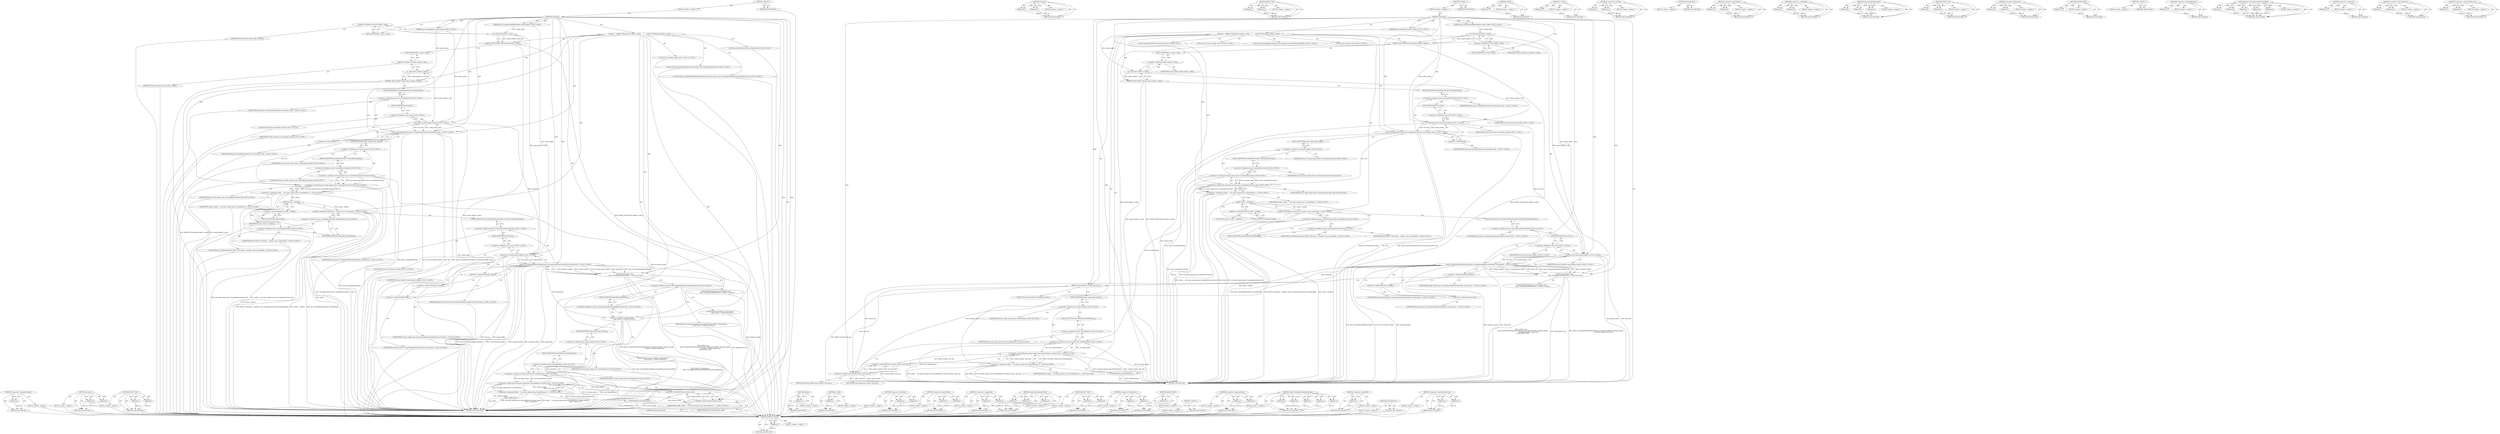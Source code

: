 digraph "&lt;operator&gt;.indirectFieldAccess" {
vulnerable_197 [label=<(METHOD,EXPECT_FALSE)>];
vulnerable_198 [label=<(PARAM,p1)>];
vulnerable_199 [label=<(BLOCK,&lt;empty&gt;,&lt;empty&gt;)>];
vulnerable_200 [label=<(METHOD_RETURN,ANY)>];
vulnerable_146 [label=<(METHOD,std.move)>];
vulnerable_147 [label=<(PARAM,p1)>];
vulnerable_148 [label=<(PARAM,p2)>];
vulnerable_149 [label=<(BLOCK,&lt;empty&gt;,&lt;empty&gt;)>];
vulnerable_150 [label=<(METHOD_RETURN,ANY)>];
vulnerable_170 [label=<(METHOD,EXPECT_NE)>];
vulnerable_171 [label=<(PARAM,p1)>];
vulnerable_172 [label=<(PARAM,p2)>];
vulnerable_173 [label=<(BLOCK,&lt;empty&gt;,&lt;empty&gt;)>];
vulnerable_174 [label=<(METHOD_RETURN,ANY)>];
vulnerable_6 [label=<(METHOD,&lt;global&gt;)<SUB>1</SUB>>];
vulnerable_7 [label=<(BLOCK,&lt;empty&gt;,&lt;empty&gt;)<SUB>1</SUB>>];
vulnerable_8 [label=<(METHOD,Initialized)<SUB>1</SUB>>];
vulnerable_9 [label="<(PARAM,mojo::ScopedSharedBufferHandle shared_buffer)<SUB>1</SUB>>"];
vulnerable_10 [label="<(PARAM,mojo::ScopedHandle socket_handle)<SUB>2</SUB>>"];
vulnerable_11 [label=<(BLOCK,{
    ASSERT_TRUE(shared_buffer.is_valid());
  ...,{
    ASSERT_TRUE(shared_buffer.is_valid());
  ...)<SUB>2</SUB>>];
vulnerable_12 [label=<(ASSERT_TRUE,ASSERT_TRUE(shared_buffer.is_valid()))<SUB>3</SUB>>];
vulnerable_13 [label=<(is_valid,shared_buffer.is_valid())<SUB>3</SUB>>];
vulnerable_14 [label=<(&lt;operator&gt;.fieldAccess,shared_buffer.is_valid)<SUB>3</SUB>>];
vulnerable_15 [label=<(IDENTIFIER,shared_buffer,shared_buffer.is_valid())<SUB>3</SUB>>];
vulnerable_16 [label=<(FIELD_IDENTIFIER,is_valid,is_valid)<SUB>3</SUB>>];
vulnerable_17 [label=<(ASSERT_TRUE,ASSERT_TRUE(socket_handle.is_valid()))<SUB>4</SUB>>];
vulnerable_18 [label=<(is_valid,socket_handle.is_valid())<SUB>4</SUB>>];
vulnerable_19 [label=<(&lt;operator&gt;.fieldAccess,socket_handle.is_valid)<SUB>4</SUB>>];
vulnerable_20 [label=<(IDENTIFIER,socket_handle,socket_handle.is_valid())<SUB>4</SUB>>];
vulnerable_21 [label=<(FIELD_IDENTIFIER,is_valid,is_valid)<SUB>4</SUB>>];
vulnerable_22 [label="<(LOCAL,base.PlatformFile fd: base.PlatformFile)<SUB>6</SUB>>"];
vulnerable_23 [label="<(mojo.UnwrapPlatformFile,mojo::UnwrapPlatformFile(std::move(socket_handl...)<SUB>7</SUB>>"];
vulnerable_24 [label="<(&lt;operator&gt;.fieldAccess,mojo::UnwrapPlatformFile)<SUB>7</SUB>>"];
vulnerable_25 [label="<(IDENTIFIER,mojo,mojo::UnwrapPlatformFile(std::move(socket_handl...)<SUB>7</SUB>>"];
vulnerable_26 [label=<(FIELD_IDENTIFIER,UnwrapPlatformFile,UnwrapPlatformFile)<SUB>7</SUB>>];
vulnerable_27 [label="<(std.move,std::move(socket_handle))<SUB>7</SUB>>"];
vulnerable_28 [label="<(&lt;operator&gt;.fieldAccess,std::move)<SUB>7</SUB>>"];
vulnerable_29 [label="<(IDENTIFIER,std,std::move(socket_handle))<SUB>7</SUB>>"];
vulnerable_30 [label=<(FIELD_IDENTIFIER,move,move)<SUB>7</SUB>>];
vulnerable_31 [label="<(IDENTIFIER,socket_handle,std::move(socket_handle))<SUB>7</SUB>>"];
vulnerable_32 [label=<(&lt;operator&gt;.addressOf,&amp;fd)<SUB>7</SUB>>];
vulnerable_33 [label="<(IDENTIFIER,fd,mojo::UnwrapPlatformFile(std::move(socket_handl...)<SUB>7</SUB>>"];
vulnerable_34 [label="<(&lt;operator&gt;.assignment,socket_ = std::make_unique&lt;base::CancelableSync...)<SUB>8</SUB>>"];
vulnerable_35 [label="<(IDENTIFIER,socket_,socket_ = std::make_unique&lt;base::CancelableSync...)<SUB>8</SUB>>"];
vulnerable_36 [label="<(&lt;operator&gt;.greaterThan,std::make_unique&lt;base::CancelableSyncSocket&gt;(fd))<SUB>8</SUB>>"];
vulnerable_37 [label="<(&lt;operator&gt;.lessThan,std::make_unique&lt;base::CancelableSyncSocket)<SUB>8</SUB>>"];
vulnerable_38 [label="<(&lt;operator&gt;.fieldAccess,std::make_unique)<SUB>8</SUB>>"];
vulnerable_39 [label="<(IDENTIFIER,std,std::make_unique&lt;base::CancelableSyncSocket)<SUB>8</SUB>>"];
vulnerable_40 [label=<(FIELD_IDENTIFIER,make_unique,make_unique)<SUB>8</SUB>>];
vulnerable_41 [label="<(&lt;operator&gt;.fieldAccess,base::CancelableSyncSocket)<SUB>8</SUB>>"];
vulnerable_42 [label="<(IDENTIFIER,base,std::make_unique&lt;base::CancelableSyncSocket)<SUB>8</SUB>>"];
vulnerable_43 [label=<(FIELD_IDENTIFIER,CancelableSyncSocket,CancelableSyncSocket)<SUB>8</SUB>>];
vulnerable_44 [label="<(IDENTIFIER,fd,std::make_unique&lt;base::CancelableSyncSocket&gt;(fd))<SUB>8</SUB>>"];
vulnerable_45 [label="<(EXPECT_NE,EXPECT_NE(socket_-&gt;handle(), base::CancelableSy...)<SUB>9</SUB>>"];
vulnerable_46 [label=<(handle,socket_-&gt;handle())<SUB>9</SUB>>];
vulnerable_47 [label=<(&lt;operator&gt;.indirectFieldAccess,socket_-&gt;handle)<SUB>9</SUB>>];
vulnerable_48 [label=<(IDENTIFIER,socket_,socket_-&gt;handle())<SUB>9</SUB>>];
vulnerable_49 [label=<(FIELD_IDENTIFIER,handle,handle)<SUB>9</SUB>>];
vulnerable_50 [label="<(&lt;operator&gt;.fieldAccess,base::CancelableSyncSocket::kInvalidHandle)<SUB>9</SUB>>"];
vulnerable_51 [label="<(&lt;operator&gt;.fieldAccess,base::CancelableSyncSocket)<SUB>9</SUB>>"];
vulnerable_52 [label="<(IDENTIFIER,base,EXPECT_NE(socket_-&gt;handle(), base::CancelableSy...)<SUB>9</SUB>>"];
vulnerable_53 [label="<(IDENTIFIER,CancelableSyncSocket,EXPECT_NE(socket_-&gt;handle(), base::CancelableSy...)<SUB>9</SUB>>"];
vulnerable_54 [label=<(FIELD_IDENTIFIER,kInvalidHandle,kInvalidHandle)<SUB>9</SUB>>];
vulnerable_55 [label="<(LOCAL,size_t memory_length: size_t)<SUB>11</SUB>>"];
vulnerable_56 [label="<(LOCAL,base.SharedMemoryHandle shmem_handle: base.SharedMemoryHandle)<SUB>12</SUB>>"];
vulnerable_57 [label="<(LOCAL,bool read_only: bool)<SUB>13</SUB>>"];
vulnerable_58 [label="<(EXPECT_EQ,EXPECT_EQ(
         mojo::UnwrapSharedMemoryHan...)<SUB>14</SUB>>"];
vulnerable_59 [label="<(mojo.UnwrapSharedMemoryHandle,mojo::UnwrapSharedMemoryHandle(std::move(shared...)<SUB>15</SUB>>"];
vulnerable_60 [label="<(&lt;operator&gt;.fieldAccess,mojo::UnwrapSharedMemoryHandle)<SUB>15</SUB>>"];
vulnerable_61 [label="<(IDENTIFIER,mojo,mojo::UnwrapSharedMemoryHandle(std::move(shared...)<SUB>15</SUB>>"];
vulnerable_62 [label=<(FIELD_IDENTIFIER,UnwrapSharedMemoryHandle,UnwrapSharedMemoryHandle)<SUB>15</SUB>>];
vulnerable_63 [label="<(std.move,std::move(shared_buffer))<SUB>15</SUB>>"];
vulnerable_64 [label="<(&lt;operator&gt;.fieldAccess,std::move)<SUB>15</SUB>>"];
vulnerable_65 [label="<(IDENTIFIER,std,std::move(shared_buffer))<SUB>15</SUB>>"];
vulnerable_66 [label=<(FIELD_IDENTIFIER,move,move)<SUB>15</SUB>>];
vulnerable_67 [label="<(IDENTIFIER,shared_buffer,std::move(shared_buffer))<SUB>15</SUB>>"];
vulnerable_68 [label=<(&lt;operator&gt;.addressOf,&amp;shmem_handle)<SUB>15</SUB>>];
vulnerable_69 [label="<(IDENTIFIER,shmem_handle,mojo::UnwrapSharedMemoryHandle(std::move(shared...)<SUB>15</SUB>>"];
vulnerable_70 [label=<(&lt;operator&gt;.addressOf,&amp;memory_length)<SUB>16</SUB>>];
vulnerable_71 [label="<(IDENTIFIER,memory_length,mojo::UnwrapSharedMemoryHandle(std::move(shared...)<SUB>16</SUB>>"];
vulnerable_72 [label=<(&lt;operator&gt;.addressOf,&amp;read_only)<SUB>16</SUB>>];
vulnerable_73 [label="<(IDENTIFIER,read_only,mojo::UnwrapSharedMemoryHandle(std::move(shared...)<SUB>16</SUB>>"];
vulnerable_74 [label="<(IDENTIFIER,MOJO_RESULT_OK,EXPECT_EQ(
         mojo::UnwrapSharedMemoryHan...)<SUB>17</SUB>>"];
vulnerable_75 [label=<(EXPECT_FALSE,EXPECT_FALSE(read_only))<SUB>18</SUB>>];
vulnerable_76 [label=<(IDENTIFIER,read_only,EXPECT_FALSE(read_only))<SUB>18</SUB>>];
vulnerable_77 [label="<(&lt;operator&gt;.assignment,buffer_ = std::make_unique&lt;base::SharedMemory&gt;(...)<SUB>19</SUB>>"];
vulnerable_78 [label="<(IDENTIFIER,buffer_,buffer_ = std::make_unique&lt;base::SharedMemory&gt;(...)<SUB>19</SUB>>"];
vulnerable_79 [label="<(&lt;operator&gt;.greaterThan,std::make_unique&lt;base::SharedMemory&gt;(shmem_hand...)<SUB>19</SUB>>"];
vulnerable_80 [label="<(&lt;operator&gt;.lessThan,std::make_unique&lt;base::SharedMemory)<SUB>19</SUB>>"];
vulnerable_81 [label="<(&lt;operator&gt;.fieldAccess,std::make_unique)<SUB>19</SUB>>"];
vulnerable_82 [label="<(IDENTIFIER,std,std::make_unique&lt;base::SharedMemory)<SUB>19</SUB>>"];
vulnerable_83 [label=<(FIELD_IDENTIFIER,make_unique,make_unique)<SUB>19</SUB>>];
vulnerable_84 [label="<(&lt;operator&gt;.fieldAccess,base::SharedMemory)<SUB>19</SUB>>"];
vulnerable_85 [label="<(IDENTIFIER,base,std::make_unique&lt;base::SharedMemory)<SUB>19</SUB>>"];
vulnerable_86 [label=<(FIELD_IDENTIFIER,SharedMemory,SharedMemory)<SUB>19</SUB>>];
vulnerable_87 [label=<(&lt;operator&gt;.bracketedPrimary,(shmem_handle, read_only))<SUB>19</SUB>>];
vulnerable_88 [label=<(&lt;operator&gt;.expressionList,shmem_handle, read_only)<SUB>19</SUB>>];
vulnerable_89 [label=<(IDENTIFIER,shmem_handle,shmem_handle, read_only)<SUB>19</SUB>>];
vulnerable_90 [label=<(IDENTIFIER,read_only,shmem_handle, read_only)<SUB>19</SUB>>];
vulnerable_91 [label=<(GotNotification,GotNotification())<SUB>21</SUB>>];
vulnerable_92 [label=<(METHOD_RETURN,void)<SUB>1</SUB>>];
vulnerable_94 [label=<(METHOD_RETURN,ANY)<SUB>1</SUB>>];
vulnerable_175 [label=<(METHOD,handle)>];
vulnerable_176 [label=<(PARAM,p1)>];
vulnerable_177 [label=<(BLOCK,&lt;empty&gt;,&lt;empty&gt;)>];
vulnerable_178 [label=<(METHOD_RETURN,ANY)>];
vulnerable_131 [label=<(METHOD,is_valid)>];
vulnerable_132 [label=<(PARAM,p1)>];
vulnerable_133 [label=<(BLOCK,&lt;empty&gt;,&lt;empty&gt;)>];
vulnerable_134 [label=<(METHOD_RETURN,ANY)>];
vulnerable_165 [label=<(METHOD,&lt;operator&gt;.lessThan)>];
vulnerable_166 [label=<(PARAM,p1)>];
vulnerable_167 [label=<(PARAM,p2)>];
vulnerable_168 [label=<(BLOCK,&lt;empty&gt;,&lt;empty&gt;)>];
vulnerable_169 [label=<(METHOD_RETURN,ANY)>];
vulnerable_210 [label=<(METHOD,GotNotification)>];
vulnerable_211 [label=<(BLOCK,&lt;empty&gt;,&lt;empty&gt;)>];
vulnerable_212 [label=<(METHOD_RETURN,ANY)>];
vulnerable_160 [label=<(METHOD,&lt;operator&gt;.greaterThan)>];
vulnerable_161 [label=<(PARAM,p1)>];
vulnerable_162 [label=<(PARAM,p2)>];
vulnerable_163 [label=<(BLOCK,&lt;empty&gt;,&lt;empty&gt;)>];
vulnerable_164 [label=<(METHOD_RETURN,ANY)>];
vulnerable_155 [label=<(METHOD,&lt;operator&gt;.assignment)>];
vulnerable_156 [label=<(PARAM,p1)>];
vulnerable_157 [label=<(PARAM,p2)>];
vulnerable_158 [label=<(BLOCK,&lt;empty&gt;,&lt;empty&gt;)>];
vulnerable_159 [label=<(METHOD_RETURN,ANY)>];
vulnerable_140 [label=<(METHOD,mojo.UnwrapPlatformFile)>];
vulnerable_141 [label=<(PARAM,p1)>];
vulnerable_142 [label=<(PARAM,p2)>];
vulnerable_143 [label=<(PARAM,p3)>];
vulnerable_144 [label=<(BLOCK,&lt;empty&gt;,&lt;empty&gt;)>];
vulnerable_145 [label=<(METHOD_RETURN,ANY)>];
vulnerable_184 [label=<(METHOD,EXPECT_EQ)>];
vulnerable_185 [label=<(PARAM,p1)>];
vulnerable_186 [label=<(PARAM,p2)>];
vulnerable_187 [label=<(BLOCK,&lt;empty&gt;,&lt;empty&gt;)>];
vulnerable_188 [label=<(METHOD_RETURN,ANY)>];
vulnerable_135 [label=<(METHOD,&lt;operator&gt;.fieldAccess)>];
vulnerable_136 [label=<(PARAM,p1)>];
vulnerable_137 [label=<(PARAM,p2)>];
vulnerable_138 [label=<(BLOCK,&lt;empty&gt;,&lt;empty&gt;)>];
vulnerable_139 [label=<(METHOD_RETURN,ANY)>];
vulnerable_127 [label=<(METHOD,ASSERT_TRUE)>];
vulnerable_128 [label=<(PARAM,p1)>];
vulnerable_129 [label=<(BLOCK,&lt;empty&gt;,&lt;empty&gt;)>];
vulnerable_130 [label=<(METHOD_RETURN,ANY)>];
vulnerable_121 [label=<(METHOD,&lt;global&gt;)<SUB>1</SUB>>];
vulnerable_122 [label=<(BLOCK,&lt;empty&gt;,&lt;empty&gt;)>];
vulnerable_123 [label=<(METHOD_RETURN,ANY)>];
vulnerable_201 [label=<(METHOD,&lt;operator&gt;.bracketedPrimary)>];
vulnerable_202 [label=<(PARAM,p1)>];
vulnerable_203 [label=<(BLOCK,&lt;empty&gt;,&lt;empty&gt;)>];
vulnerable_204 [label=<(METHOD_RETURN,ANY)>];
vulnerable_189 [label=<(METHOD,mojo.UnwrapSharedMemoryHandle)>];
vulnerable_190 [label=<(PARAM,p1)>];
vulnerable_191 [label=<(PARAM,p2)>];
vulnerable_192 [label=<(PARAM,p3)>];
vulnerable_193 [label=<(PARAM,p4)>];
vulnerable_194 [label=<(PARAM,p5)>];
vulnerable_195 [label=<(BLOCK,&lt;empty&gt;,&lt;empty&gt;)>];
vulnerable_196 [label=<(METHOD_RETURN,ANY)>];
vulnerable_151 [label=<(METHOD,&lt;operator&gt;.addressOf)>];
vulnerable_152 [label=<(PARAM,p1)>];
vulnerable_153 [label=<(BLOCK,&lt;empty&gt;,&lt;empty&gt;)>];
vulnerable_154 [label=<(METHOD_RETURN,ANY)>];
vulnerable_205 [label=<(METHOD,&lt;operator&gt;.expressionList)>];
vulnerable_206 [label=<(PARAM,p1)>];
vulnerable_207 [label=<(PARAM,p2)>];
vulnerable_208 [label=<(BLOCK,&lt;empty&gt;,&lt;empty&gt;)>];
vulnerable_209 [label=<(METHOD_RETURN,ANY)>];
vulnerable_179 [label=<(METHOD,&lt;operator&gt;.indirectFieldAccess)>];
vulnerable_180 [label=<(PARAM,p1)>];
vulnerable_181 [label=<(PARAM,p2)>];
vulnerable_182 [label=<(BLOCK,&lt;empty&gt;,&lt;empty&gt;)>];
vulnerable_183 [label=<(METHOD_RETURN,ANY)>];
fixed_206 [label=<(METHOD,&lt;operator&gt;.bracketedPrimary)>];
fixed_207 [label=<(PARAM,p1)>];
fixed_208 [label=<(BLOCK,&lt;empty&gt;,&lt;empty&gt;)>];
fixed_209 [label=<(METHOD_RETURN,ANY)>];
fixed_155 [label=<(METHOD,std.move)>];
fixed_156 [label=<(PARAM,p1)>];
fixed_157 [label=<(PARAM,p2)>];
fixed_158 [label=<(BLOCK,&lt;empty&gt;,&lt;empty&gt;)>];
fixed_159 [label=<(METHOD_RETURN,ANY)>];
fixed_179 [label=<(METHOD,EXPECT_NE)>];
fixed_180 [label=<(PARAM,p1)>];
fixed_181 [label=<(PARAM,p2)>];
fixed_182 [label=<(BLOCK,&lt;empty&gt;,&lt;empty&gt;)>];
fixed_183 [label=<(METHOD_RETURN,ANY)>];
fixed_6 [label=<(METHOD,&lt;global&gt;)<SUB>1</SUB>>];
fixed_7 [label=<(BLOCK,&lt;empty&gt;,&lt;empty&gt;)<SUB>1</SUB>>];
fixed_8 [label=<(METHOD,Initialized)<SUB>1</SUB>>];
fixed_9 [label="<(PARAM,mojo::ScopedSharedBufferHandle shared_buffer)<SUB>1</SUB>>"];
fixed_10 [label="<(PARAM,mojo::ScopedHandle socket_handle)<SUB>2</SUB>>"];
fixed_11 [label=<(BLOCK,{
    ASSERT_TRUE(shared_buffer.is_valid());
  ...,{
    ASSERT_TRUE(shared_buffer.is_valid());
  ...)<SUB>2</SUB>>];
fixed_12 [label=<(ASSERT_TRUE,ASSERT_TRUE(shared_buffer.is_valid()))<SUB>3</SUB>>];
fixed_13 [label=<(is_valid,shared_buffer.is_valid())<SUB>3</SUB>>];
fixed_14 [label=<(&lt;operator&gt;.fieldAccess,shared_buffer.is_valid)<SUB>3</SUB>>];
fixed_15 [label=<(IDENTIFIER,shared_buffer,shared_buffer.is_valid())<SUB>3</SUB>>];
fixed_16 [label=<(FIELD_IDENTIFIER,is_valid,is_valid)<SUB>3</SUB>>];
fixed_17 [label=<(ASSERT_TRUE,ASSERT_TRUE(socket_handle.is_valid()))<SUB>4</SUB>>];
fixed_18 [label=<(is_valid,socket_handle.is_valid())<SUB>4</SUB>>];
fixed_19 [label=<(&lt;operator&gt;.fieldAccess,socket_handle.is_valid)<SUB>4</SUB>>];
fixed_20 [label=<(IDENTIFIER,socket_handle,socket_handle.is_valid())<SUB>4</SUB>>];
fixed_21 [label=<(FIELD_IDENTIFIER,is_valid,is_valid)<SUB>4</SUB>>];
fixed_22 [label="<(LOCAL,base.PlatformFile fd: base.PlatformFile)<SUB>6</SUB>>"];
fixed_23 [label="<(mojo.UnwrapPlatformFile,mojo::UnwrapPlatformFile(std::move(socket_handl...)<SUB>7</SUB>>"];
fixed_24 [label="<(&lt;operator&gt;.fieldAccess,mojo::UnwrapPlatformFile)<SUB>7</SUB>>"];
fixed_25 [label="<(IDENTIFIER,mojo,mojo::UnwrapPlatformFile(std::move(socket_handl...)<SUB>7</SUB>>"];
fixed_26 [label=<(FIELD_IDENTIFIER,UnwrapPlatformFile,UnwrapPlatformFile)<SUB>7</SUB>>];
fixed_27 [label="<(std.move,std::move(socket_handle))<SUB>7</SUB>>"];
fixed_28 [label="<(&lt;operator&gt;.fieldAccess,std::move)<SUB>7</SUB>>"];
fixed_29 [label="<(IDENTIFIER,std,std::move(socket_handle))<SUB>7</SUB>>"];
fixed_30 [label=<(FIELD_IDENTIFIER,move,move)<SUB>7</SUB>>];
fixed_31 [label="<(IDENTIFIER,socket_handle,std::move(socket_handle))<SUB>7</SUB>>"];
fixed_32 [label=<(&lt;operator&gt;.addressOf,&amp;fd)<SUB>7</SUB>>];
fixed_33 [label="<(IDENTIFIER,fd,mojo::UnwrapPlatformFile(std::move(socket_handl...)<SUB>7</SUB>>"];
fixed_34 [label="<(&lt;operator&gt;.assignment,socket_ = std::make_unique&lt;base::CancelableSync...)<SUB>8</SUB>>"];
fixed_35 [label="<(IDENTIFIER,socket_,socket_ = std::make_unique&lt;base::CancelableSync...)<SUB>8</SUB>>"];
fixed_36 [label="<(&lt;operator&gt;.greaterThan,std::make_unique&lt;base::CancelableSyncSocket&gt;(fd))<SUB>8</SUB>>"];
fixed_37 [label="<(&lt;operator&gt;.lessThan,std::make_unique&lt;base::CancelableSyncSocket)<SUB>8</SUB>>"];
fixed_38 [label="<(&lt;operator&gt;.fieldAccess,std::make_unique)<SUB>8</SUB>>"];
fixed_39 [label="<(IDENTIFIER,std,std::make_unique&lt;base::CancelableSyncSocket)<SUB>8</SUB>>"];
fixed_40 [label=<(FIELD_IDENTIFIER,make_unique,make_unique)<SUB>8</SUB>>];
fixed_41 [label="<(&lt;operator&gt;.fieldAccess,base::CancelableSyncSocket)<SUB>8</SUB>>"];
fixed_42 [label="<(IDENTIFIER,base,std::make_unique&lt;base::CancelableSyncSocket)<SUB>8</SUB>>"];
fixed_43 [label=<(FIELD_IDENTIFIER,CancelableSyncSocket,CancelableSyncSocket)<SUB>8</SUB>>];
fixed_44 [label="<(IDENTIFIER,fd,std::make_unique&lt;base::CancelableSyncSocket&gt;(fd))<SUB>8</SUB>>"];
fixed_45 [label="<(EXPECT_NE,EXPECT_NE(socket_-&gt;handle(), base::CancelableSy...)<SUB>9</SUB>>"];
fixed_46 [label=<(handle,socket_-&gt;handle())<SUB>9</SUB>>];
fixed_47 [label=<(&lt;operator&gt;.indirectFieldAccess,socket_-&gt;handle)<SUB>9</SUB>>];
fixed_48 [label=<(IDENTIFIER,socket_,socket_-&gt;handle())<SUB>9</SUB>>];
fixed_49 [label=<(FIELD_IDENTIFIER,handle,handle)<SUB>9</SUB>>];
fixed_50 [label="<(&lt;operator&gt;.fieldAccess,base::CancelableSyncSocket::kInvalidHandle)<SUB>9</SUB>>"];
fixed_51 [label="<(&lt;operator&gt;.fieldAccess,base::CancelableSyncSocket)<SUB>9</SUB>>"];
fixed_52 [label="<(IDENTIFIER,base,EXPECT_NE(socket_-&gt;handle(), base::CancelableSy...)<SUB>9</SUB>>"];
fixed_53 [label="<(IDENTIFIER,CancelableSyncSocket,EXPECT_NE(socket_-&gt;handle(), base::CancelableSy...)<SUB>9</SUB>>"];
fixed_54 [label=<(FIELD_IDENTIFIER,kInvalidHandle,kInvalidHandle)<SUB>9</SUB>>];
fixed_55 [label="<(LOCAL,size_t memory_length: size_t)<SUB>11</SUB>>"];
fixed_56 [label="<(LOCAL,base.SharedMemoryHandle shmem_handle: base.SharedMemoryHandle)<SUB>12</SUB>>"];
fixed_57 [label="<(LOCAL,mojo.UnwrappedSharedMemoryHandleProtection protection: mojo.UnwrappedSharedMemoryHandleProtection)<SUB>13</SUB>>"];
fixed_58 [label="<(EXPECT_EQ,EXPECT_EQ(
         mojo::UnwrapSharedMemoryHan...)<SUB>14</SUB>>"];
fixed_59 [label="<(mojo.UnwrapSharedMemoryHandle,mojo::UnwrapSharedMemoryHandle(std::move(shared...)<SUB>15</SUB>>"];
fixed_60 [label="<(&lt;operator&gt;.fieldAccess,mojo::UnwrapSharedMemoryHandle)<SUB>15</SUB>>"];
fixed_61 [label="<(IDENTIFIER,mojo,mojo::UnwrapSharedMemoryHandle(std::move(shared...)<SUB>15</SUB>>"];
fixed_62 [label=<(FIELD_IDENTIFIER,UnwrapSharedMemoryHandle,UnwrapSharedMemoryHandle)<SUB>15</SUB>>];
fixed_63 [label="<(std.move,std::move(shared_buffer))<SUB>15</SUB>>"];
fixed_64 [label="<(&lt;operator&gt;.fieldAccess,std::move)<SUB>15</SUB>>"];
fixed_65 [label="<(IDENTIFIER,std,std::move(shared_buffer))<SUB>15</SUB>>"];
fixed_66 [label=<(FIELD_IDENTIFIER,move,move)<SUB>15</SUB>>];
fixed_67 [label="<(IDENTIFIER,shared_buffer,std::move(shared_buffer))<SUB>15</SUB>>"];
fixed_68 [label=<(&lt;operator&gt;.addressOf,&amp;shmem_handle)<SUB>15</SUB>>];
fixed_69 [label="<(IDENTIFIER,shmem_handle,mojo::UnwrapSharedMemoryHandle(std::move(shared...)<SUB>15</SUB>>"];
fixed_70 [label=<(&lt;operator&gt;.addressOf,&amp;memory_length)<SUB>16</SUB>>];
fixed_71 [label="<(IDENTIFIER,memory_length,mojo::UnwrapSharedMemoryHandle(std::move(shared...)<SUB>16</SUB>>"];
fixed_72 [label=<(&lt;operator&gt;.addressOf,&amp;protection)<SUB>16</SUB>>];
fixed_73 [label="<(IDENTIFIER,protection,mojo::UnwrapSharedMemoryHandle(std::move(shared...)<SUB>16</SUB>>"];
fixed_74 [label="<(IDENTIFIER,MOJO_RESULT_OK,EXPECT_EQ(
         mojo::UnwrapSharedMemoryHan...)<SUB>17</SUB>>"];
fixed_75 [label="<(EXPECT_EQ,EXPECT_EQ(protection,
              mojo::Unwra...)<SUB>18</SUB>>"];
fixed_76 [label="<(IDENTIFIER,protection,EXPECT_EQ(protection,
              mojo::Unwra...)<SUB>18</SUB>>"];
fixed_77 [label="<(&lt;operator&gt;.fieldAccess,mojo::UnwrappedSharedMemoryHandleProtection::kR...)<SUB>19</SUB>>"];
fixed_78 [label="<(&lt;operator&gt;.fieldAccess,mojo::UnwrappedSharedMemoryHandleProtection)<SUB>19</SUB>>"];
fixed_79 [label="<(IDENTIFIER,mojo,EXPECT_EQ(protection,
              mojo::Unwra...)<SUB>19</SUB>>"];
fixed_80 [label="<(IDENTIFIER,UnwrappedSharedMemoryHandleProtection,EXPECT_EQ(protection,
              mojo::Unwra...)<SUB>19</SUB>>"];
fixed_81 [label=<(FIELD_IDENTIFIER,kReadWrite,kReadWrite)<SUB>19</SUB>>];
fixed_82 [label="<(&lt;operator&gt;.assignment,buffer_ = std::make_unique&lt;base::SharedMemory&gt;(...)<SUB>20</SUB>>"];
fixed_83 [label="<(IDENTIFIER,buffer_,buffer_ = std::make_unique&lt;base::SharedMemory&gt;(...)<SUB>20</SUB>>"];
fixed_84 [label="<(&lt;operator&gt;.greaterThan,std::make_unique&lt;base::SharedMemory&gt;(shmem_hand...)<SUB>20</SUB>>"];
fixed_85 [label="<(&lt;operator&gt;.lessThan,std::make_unique&lt;base::SharedMemory)<SUB>20</SUB>>"];
fixed_86 [label="<(&lt;operator&gt;.fieldAccess,std::make_unique)<SUB>20</SUB>>"];
fixed_87 [label="<(IDENTIFIER,std,std::make_unique&lt;base::SharedMemory)<SUB>20</SUB>>"];
fixed_88 [label=<(FIELD_IDENTIFIER,make_unique,make_unique)<SUB>20</SUB>>];
fixed_89 [label="<(&lt;operator&gt;.fieldAccess,base::SharedMemory)<SUB>20</SUB>>"];
fixed_90 [label="<(IDENTIFIER,base,std::make_unique&lt;base::SharedMemory)<SUB>20</SUB>>"];
fixed_91 [label=<(FIELD_IDENTIFIER,SharedMemory,SharedMemory)<SUB>20</SUB>>];
fixed_92 [label=<(&lt;operator&gt;.bracketedPrimary,(shmem_handle,
                                ...)<SUB>20</SUB>>];
fixed_93 [label=<(&lt;operator&gt;.expressionList,shmem_handle,
                                 ...)<SUB>20</SUB>>];
fixed_94 [label=<(IDENTIFIER,shmem_handle,shmem_handle,
                                 ...)<SUB>20</SUB>>];
fixed_95 [label=<(LITERAL,false,shmem_handle,
                                 ...)<SUB>21</SUB>>];
fixed_96 [label=<(GotNotification,GotNotification())<SUB>23</SUB>>];
fixed_97 [label=<(METHOD_RETURN,void)<SUB>1</SUB>>];
fixed_99 [label=<(METHOD_RETURN,ANY)<SUB>1</SUB>>];
fixed_184 [label=<(METHOD,handle)>];
fixed_185 [label=<(PARAM,p1)>];
fixed_186 [label=<(BLOCK,&lt;empty&gt;,&lt;empty&gt;)>];
fixed_187 [label=<(METHOD_RETURN,ANY)>];
fixed_140 [label=<(METHOD,is_valid)>];
fixed_141 [label=<(PARAM,p1)>];
fixed_142 [label=<(BLOCK,&lt;empty&gt;,&lt;empty&gt;)>];
fixed_143 [label=<(METHOD_RETURN,ANY)>];
fixed_174 [label=<(METHOD,&lt;operator&gt;.lessThan)>];
fixed_175 [label=<(PARAM,p1)>];
fixed_176 [label=<(PARAM,p2)>];
fixed_177 [label=<(BLOCK,&lt;empty&gt;,&lt;empty&gt;)>];
fixed_178 [label=<(METHOD_RETURN,ANY)>];
fixed_169 [label=<(METHOD,&lt;operator&gt;.greaterThan)>];
fixed_170 [label=<(PARAM,p1)>];
fixed_171 [label=<(PARAM,p2)>];
fixed_172 [label=<(BLOCK,&lt;empty&gt;,&lt;empty&gt;)>];
fixed_173 [label=<(METHOD_RETURN,ANY)>];
fixed_164 [label=<(METHOD,&lt;operator&gt;.assignment)>];
fixed_165 [label=<(PARAM,p1)>];
fixed_166 [label=<(PARAM,p2)>];
fixed_167 [label=<(BLOCK,&lt;empty&gt;,&lt;empty&gt;)>];
fixed_168 [label=<(METHOD_RETURN,ANY)>];
fixed_149 [label=<(METHOD,mojo.UnwrapPlatformFile)>];
fixed_150 [label=<(PARAM,p1)>];
fixed_151 [label=<(PARAM,p2)>];
fixed_152 [label=<(PARAM,p3)>];
fixed_153 [label=<(BLOCK,&lt;empty&gt;,&lt;empty&gt;)>];
fixed_154 [label=<(METHOD_RETURN,ANY)>];
fixed_193 [label=<(METHOD,EXPECT_EQ)>];
fixed_194 [label=<(PARAM,p1)>];
fixed_195 [label=<(PARAM,p2)>];
fixed_196 [label=<(BLOCK,&lt;empty&gt;,&lt;empty&gt;)>];
fixed_197 [label=<(METHOD_RETURN,ANY)>];
fixed_144 [label=<(METHOD,&lt;operator&gt;.fieldAccess)>];
fixed_145 [label=<(PARAM,p1)>];
fixed_146 [label=<(PARAM,p2)>];
fixed_147 [label=<(BLOCK,&lt;empty&gt;,&lt;empty&gt;)>];
fixed_148 [label=<(METHOD_RETURN,ANY)>];
fixed_136 [label=<(METHOD,ASSERT_TRUE)>];
fixed_137 [label=<(PARAM,p1)>];
fixed_138 [label=<(BLOCK,&lt;empty&gt;,&lt;empty&gt;)>];
fixed_139 [label=<(METHOD_RETURN,ANY)>];
fixed_130 [label=<(METHOD,&lt;global&gt;)<SUB>1</SUB>>];
fixed_131 [label=<(BLOCK,&lt;empty&gt;,&lt;empty&gt;)>];
fixed_132 [label=<(METHOD_RETURN,ANY)>];
fixed_210 [label=<(METHOD,&lt;operator&gt;.expressionList)>];
fixed_211 [label=<(PARAM,p1)>];
fixed_212 [label=<(PARAM,p2)>];
fixed_213 [label=<(BLOCK,&lt;empty&gt;,&lt;empty&gt;)>];
fixed_214 [label=<(METHOD_RETURN,ANY)>];
fixed_198 [label=<(METHOD,mojo.UnwrapSharedMemoryHandle)>];
fixed_199 [label=<(PARAM,p1)>];
fixed_200 [label=<(PARAM,p2)>];
fixed_201 [label=<(PARAM,p3)>];
fixed_202 [label=<(PARAM,p4)>];
fixed_203 [label=<(PARAM,p5)>];
fixed_204 [label=<(BLOCK,&lt;empty&gt;,&lt;empty&gt;)>];
fixed_205 [label=<(METHOD_RETURN,ANY)>];
fixed_160 [label=<(METHOD,&lt;operator&gt;.addressOf)>];
fixed_161 [label=<(PARAM,p1)>];
fixed_162 [label=<(BLOCK,&lt;empty&gt;,&lt;empty&gt;)>];
fixed_163 [label=<(METHOD_RETURN,ANY)>];
fixed_215 [label=<(METHOD,GotNotification)>];
fixed_216 [label=<(BLOCK,&lt;empty&gt;,&lt;empty&gt;)>];
fixed_217 [label=<(METHOD_RETURN,ANY)>];
fixed_188 [label=<(METHOD,&lt;operator&gt;.indirectFieldAccess)>];
fixed_189 [label=<(PARAM,p1)>];
fixed_190 [label=<(PARAM,p2)>];
fixed_191 [label=<(BLOCK,&lt;empty&gt;,&lt;empty&gt;)>];
fixed_192 [label=<(METHOD_RETURN,ANY)>];
vulnerable_197 -> vulnerable_198  [key=0, label="AST: "];
vulnerable_197 -> vulnerable_198  [key=1, label="DDG: "];
vulnerable_197 -> vulnerable_199  [key=0, label="AST: "];
vulnerable_197 -> vulnerable_200  [key=0, label="AST: "];
vulnerable_197 -> vulnerable_200  [key=1, label="CFG: "];
vulnerable_198 -> vulnerable_200  [key=0, label="DDG: p1"];
vulnerable_146 -> vulnerable_147  [key=0, label="AST: "];
vulnerable_146 -> vulnerable_147  [key=1, label="DDG: "];
vulnerable_146 -> vulnerable_149  [key=0, label="AST: "];
vulnerable_146 -> vulnerable_148  [key=0, label="AST: "];
vulnerable_146 -> vulnerable_148  [key=1, label="DDG: "];
vulnerable_146 -> vulnerable_150  [key=0, label="AST: "];
vulnerable_146 -> vulnerable_150  [key=1, label="CFG: "];
vulnerable_147 -> vulnerable_150  [key=0, label="DDG: p1"];
vulnerable_148 -> vulnerable_150  [key=0, label="DDG: p2"];
vulnerable_170 -> vulnerable_171  [key=0, label="AST: "];
vulnerable_170 -> vulnerable_171  [key=1, label="DDG: "];
vulnerable_170 -> vulnerable_173  [key=0, label="AST: "];
vulnerable_170 -> vulnerable_172  [key=0, label="AST: "];
vulnerable_170 -> vulnerable_172  [key=1, label="DDG: "];
vulnerable_170 -> vulnerable_174  [key=0, label="AST: "];
vulnerable_170 -> vulnerable_174  [key=1, label="CFG: "];
vulnerable_171 -> vulnerable_174  [key=0, label="DDG: p1"];
vulnerable_172 -> vulnerable_174  [key=0, label="DDG: p2"];
vulnerable_6 -> vulnerable_7  [key=0, label="AST: "];
vulnerable_6 -> vulnerable_94  [key=0, label="AST: "];
vulnerable_6 -> vulnerable_94  [key=1, label="CFG: "];
vulnerable_7 -> vulnerable_8  [key=0, label="AST: "];
vulnerable_8 -> vulnerable_9  [key=0, label="AST: "];
vulnerable_8 -> vulnerable_9  [key=1, label="DDG: "];
vulnerable_8 -> vulnerable_10  [key=0, label="AST: "];
vulnerable_8 -> vulnerable_10  [key=1, label="DDG: "];
vulnerable_8 -> vulnerable_11  [key=0, label="AST: "];
vulnerable_8 -> vulnerable_92  [key=0, label="AST: "];
vulnerable_8 -> vulnerable_16  [key=0, label="CFG: "];
vulnerable_8 -> vulnerable_91  [key=0, label="DDG: "];
vulnerable_8 -> vulnerable_23  [key=0, label="DDG: "];
vulnerable_8 -> vulnerable_58  [key=0, label="DDG: "];
vulnerable_8 -> vulnerable_75  [key=0, label="DDG: "];
vulnerable_8 -> vulnerable_27  [key=0, label="DDG: "];
vulnerable_8 -> vulnerable_36  [key=0, label="DDG: "];
vulnerable_8 -> vulnerable_59  [key=0, label="DDG: "];
vulnerable_8 -> vulnerable_63  [key=0, label="DDG: "];
vulnerable_8 -> vulnerable_88  [key=0, label="DDG: "];
vulnerable_9 -> vulnerable_13  [key=0, label="DDG: shared_buffer"];
vulnerable_9 -> vulnerable_63  [key=0, label="DDG: shared_buffer"];
vulnerable_10 -> vulnerable_18  [key=0, label="DDG: socket_handle"];
vulnerable_10 -> vulnerable_27  [key=0, label="DDG: socket_handle"];
vulnerable_11 -> vulnerable_12  [key=0, label="AST: "];
vulnerable_11 -> vulnerable_17  [key=0, label="AST: "];
vulnerable_11 -> vulnerable_22  [key=0, label="AST: "];
vulnerable_11 -> vulnerable_23  [key=0, label="AST: "];
vulnerable_11 -> vulnerable_34  [key=0, label="AST: "];
vulnerable_11 -> vulnerable_45  [key=0, label="AST: "];
vulnerable_11 -> vulnerable_55  [key=0, label="AST: "];
vulnerable_11 -> vulnerable_56  [key=0, label="AST: "];
vulnerable_11 -> vulnerable_57  [key=0, label="AST: "];
vulnerable_11 -> vulnerable_58  [key=0, label="AST: "];
vulnerable_11 -> vulnerable_75  [key=0, label="AST: "];
vulnerable_11 -> vulnerable_77  [key=0, label="AST: "];
vulnerable_11 -> vulnerable_91  [key=0, label="AST: "];
vulnerable_12 -> vulnerable_13  [key=0, label="AST: "];
vulnerable_12 -> vulnerable_21  [key=0, label="CFG: "];
vulnerable_12 -> vulnerable_92  [key=0, label="DDG: shared_buffer.is_valid()"];
vulnerable_12 -> vulnerable_92  [key=1, label="DDG: ASSERT_TRUE(shared_buffer.is_valid())"];
vulnerable_13 -> vulnerable_14  [key=0, label="AST: "];
vulnerable_13 -> vulnerable_12  [key=0, label="CFG: "];
vulnerable_13 -> vulnerable_12  [key=1, label="DDG: shared_buffer.is_valid"];
vulnerable_13 -> vulnerable_63  [key=0, label="DDG: shared_buffer.is_valid"];
vulnerable_14 -> vulnerable_15  [key=0, label="AST: "];
vulnerable_14 -> vulnerable_16  [key=0, label="AST: "];
vulnerable_14 -> vulnerable_13  [key=0, label="CFG: "];
vulnerable_16 -> vulnerable_14  [key=0, label="CFG: "];
vulnerable_17 -> vulnerable_18  [key=0, label="AST: "];
vulnerable_17 -> vulnerable_26  [key=0, label="CFG: "];
vulnerable_17 -> vulnerable_92  [key=0, label="DDG: socket_handle.is_valid()"];
vulnerable_17 -> vulnerable_92  [key=1, label="DDG: ASSERT_TRUE(socket_handle.is_valid())"];
vulnerable_18 -> vulnerable_19  [key=0, label="AST: "];
vulnerable_18 -> vulnerable_17  [key=0, label="CFG: "];
vulnerable_18 -> vulnerable_17  [key=1, label="DDG: socket_handle.is_valid"];
vulnerable_18 -> vulnerable_27  [key=0, label="DDG: socket_handle.is_valid"];
vulnerable_19 -> vulnerable_20  [key=0, label="AST: "];
vulnerable_19 -> vulnerable_21  [key=0, label="AST: "];
vulnerable_19 -> vulnerable_18  [key=0, label="CFG: "];
vulnerable_21 -> vulnerable_19  [key=0, label="CFG: "];
vulnerable_23 -> vulnerable_24  [key=0, label="AST: "];
vulnerable_23 -> vulnerable_27  [key=0, label="AST: "];
vulnerable_23 -> vulnerable_32  [key=0, label="AST: "];
vulnerable_23 -> vulnerable_40  [key=0, label="CFG: "];
vulnerable_23 -> vulnerable_92  [key=0, label="DDG: mojo::UnwrapPlatformFile"];
vulnerable_23 -> vulnerable_92  [key=1, label="DDG: std::move(socket_handle)"];
vulnerable_23 -> vulnerable_92  [key=2, label="DDG: &amp;fd"];
vulnerable_23 -> vulnerable_92  [key=3, label="DDG: mojo::UnwrapPlatformFile(std::move(socket_handle), &amp;fd)"];
vulnerable_23 -> vulnerable_36  [key=0, label="DDG: &amp;fd"];
vulnerable_24 -> vulnerable_25  [key=0, label="AST: "];
vulnerable_24 -> vulnerable_26  [key=0, label="AST: "];
vulnerable_24 -> vulnerable_30  [key=0, label="CFG: "];
vulnerable_26 -> vulnerable_24  [key=0, label="CFG: "];
vulnerable_27 -> vulnerable_28  [key=0, label="AST: "];
vulnerable_27 -> vulnerable_31  [key=0, label="AST: "];
vulnerable_27 -> vulnerable_32  [key=0, label="CFG: "];
vulnerable_27 -> vulnerable_92  [key=0, label="DDG: socket_handle"];
vulnerable_27 -> vulnerable_23  [key=0, label="DDG: std::move"];
vulnerable_27 -> vulnerable_23  [key=1, label="DDG: socket_handle"];
vulnerable_27 -> vulnerable_63  [key=0, label="DDG: std::move"];
vulnerable_28 -> vulnerable_29  [key=0, label="AST: "];
vulnerable_28 -> vulnerable_30  [key=0, label="AST: "];
vulnerable_28 -> vulnerable_27  [key=0, label="CFG: "];
vulnerable_30 -> vulnerable_28  [key=0, label="CFG: "];
vulnerable_32 -> vulnerable_33  [key=0, label="AST: "];
vulnerable_32 -> vulnerable_23  [key=0, label="CFG: "];
vulnerable_34 -> vulnerable_35  [key=0, label="AST: "];
vulnerable_34 -> vulnerable_36  [key=0, label="AST: "];
vulnerable_34 -> vulnerable_49  [key=0, label="CFG: "];
vulnerable_34 -> vulnerable_92  [key=0, label="DDG: socket_"];
vulnerable_34 -> vulnerable_92  [key=1, label="DDG: std::make_unique&lt;base::CancelableSyncSocket&gt;(fd)"];
vulnerable_34 -> vulnerable_92  [key=2, label="DDG: socket_ = std::make_unique&lt;base::CancelableSyncSocket&gt;(fd)"];
vulnerable_34 -> vulnerable_46  [key=0, label="DDG: socket_"];
vulnerable_36 -> vulnerable_37  [key=0, label="AST: "];
vulnerable_36 -> vulnerable_44  [key=0, label="AST: "];
vulnerable_36 -> vulnerable_34  [key=0, label="CFG: "];
vulnerable_36 -> vulnerable_34  [key=1, label="DDG: std::make_unique&lt;base::CancelableSyncSocket"];
vulnerable_36 -> vulnerable_34  [key=2, label="DDG: fd"];
vulnerable_36 -> vulnerable_92  [key=0, label="DDG: std::make_unique&lt;base::CancelableSyncSocket"];
vulnerable_36 -> vulnerable_92  [key=1, label="DDG: fd"];
vulnerable_37 -> vulnerable_38  [key=0, label="AST: "];
vulnerable_37 -> vulnerable_41  [key=0, label="AST: "];
vulnerable_37 -> vulnerable_36  [key=0, label="CFG: "];
vulnerable_37 -> vulnerable_36  [key=1, label="DDG: std::make_unique"];
vulnerable_37 -> vulnerable_36  [key=2, label="DDG: base::CancelableSyncSocket"];
vulnerable_37 -> vulnerable_92  [key=0, label="DDG: base::CancelableSyncSocket"];
vulnerable_37 -> vulnerable_80  [key=0, label="DDG: std::make_unique"];
vulnerable_38 -> vulnerable_39  [key=0, label="AST: "];
vulnerable_38 -> vulnerable_40  [key=0, label="AST: "];
vulnerable_38 -> vulnerable_43  [key=0, label="CFG: "];
vulnerable_40 -> vulnerable_38  [key=0, label="CFG: "];
vulnerable_41 -> vulnerable_42  [key=0, label="AST: "];
vulnerable_41 -> vulnerable_43  [key=0, label="AST: "];
vulnerable_41 -> vulnerable_37  [key=0, label="CFG: "];
vulnerable_43 -> vulnerable_41  [key=0, label="CFG: "];
vulnerable_45 -> vulnerable_46  [key=0, label="AST: "];
vulnerable_45 -> vulnerable_50  [key=0, label="AST: "];
vulnerable_45 -> vulnerable_62  [key=0, label="CFG: "];
vulnerable_45 -> vulnerable_92  [key=0, label="DDG: socket_-&gt;handle()"];
vulnerable_45 -> vulnerable_92  [key=1, label="DDG: base::CancelableSyncSocket::kInvalidHandle"];
vulnerable_45 -> vulnerable_92  [key=2, label="DDG: EXPECT_NE(socket_-&gt;handle(), base::CancelableSyncSocket::kInvalidHandle)"];
vulnerable_46 -> vulnerable_47  [key=0, label="AST: "];
vulnerable_46 -> vulnerable_51  [key=0, label="CFG: "];
vulnerable_46 -> vulnerable_92  [key=0, label="DDG: socket_-&gt;handle"];
vulnerable_46 -> vulnerable_45  [key=0, label="DDG: socket_-&gt;handle"];
vulnerable_47 -> vulnerable_48  [key=0, label="AST: "];
vulnerable_47 -> vulnerable_49  [key=0, label="AST: "];
vulnerable_47 -> vulnerable_46  [key=0, label="CFG: "];
vulnerable_49 -> vulnerable_47  [key=0, label="CFG: "];
vulnerable_50 -> vulnerable_51  [key=0, label="AST: "];
vulnerable_50 -> vulnerable_54  [key=0, label="AST: "];
vulnerable_50 -> vulnerable_45  [key=0, label="CFG: "];
vulnerable_51 -> vulnerable_52  [key=0, label="AST: "];
vulnerable_51 -> vulnerable_53  [key=0, label="AST: "];
vulnerable_51 -> vulnerable_54  [key=0, label="CFG: "];
vulnerable_54 -> vulnerable_50  [key=0, label="CFG: "];
vulnerable_58 -> vulnerable_59  [key=0, label="AST: "];
vulnerable_58 -> vulnerable_74  [key=0, label="AST: "];
vulnerable_58 -> vulnerable_75  [key=0, label="CFG: "];
vulnerable_58 -> vulnerable_92  [key=0, label="DDG: mojo::UnwrapSharedMemoryHandle(std::move(shared_buffer), &amp;shmem_handle,
                                       &amp;memory_length, &amp;read_only)"];
vulnerable_58 -> vulnerable_92  [key=1, label="DDG: EXPECT_EQ(
         mojo::UnwrapSharedMemoryHandle(std::move(shared_buffer), &amp;shmem_handle,
                                       &amp;memory_length, &amp;read_only),
         MOJO_RESULT_OK)"];
vulnerable_58 -> vulnerable_92  [key=2, label="DDG: MOJO_RESULT_OK"];
vulnerable_59 -> vulnerable_60  [key=0, label="AST: "];
vulnerable_59 -> vulnerable_63  [key=0, label="AST: "];
vulnerable_59 -> vulnerable_68  [key=0, label="AST: "];
vulnerable_59 -> vulnerable_70  [key=0, label="AST: "];
vulnerable_59 -> vulnerable_72  [key=0, label="AST: "];
vulnerable_59 -> vulnerable_58  [key=0, label="CFG: "];
vulnerable_59 -> vulnerable_58  [key=1, label="DDG: &amp;memory_length"];
vulnerable_59 -> vulnerable_58  [key=2, label="DDG: &amp;shmem_handle"];
vulnerable_59 -> vulnerable_58  [key=3, label="DDG: std::move(shared_buffer)"];
vulnerable_59 -> vulnerable_58  [key=4, label="DDG: &amp;read_only"];
vulnerable_59 -> vulnerable_58  [key=5, label="DDG: mojo::UnwrapSharedMemoryHandle"];
vulnerable_59 -> vulnerable_92  [key=0, label="DDG: mojo::UnwrapSharedMemoryHandle"];
vulnerable_59 -> vulnerable_92  [key=1, label="DDG: std::move(shared_buffer)"];
vulnerable_59 -> vulnerable_92  [key=2, label="DDG: &amp;shmem_handle"];
vulnerable_59 -> vulnerable_92  [key=3, label="DDG: &amp;memory_length"];
vulnerable_59 -> vulnerable_92  [key=4, label="DDG: &amp;read_only"];
vulnerable_59 -> vulnerable_75  [key=0, label="DDG: &amp;read_only"];
vulnerable_59 -> vulnerable_88  [key=0, label="DDG: &amp;shmem_handle"];
vulnerable_59 -> vulnerable_88  [key=1, label="DDG: &amp;read_only"];
vulnerable_60 -> vulnerable_61  [key=0, label="AST: "];
vulnerable_60 -> vulnerable_62  [key=0, label="AST: "];
vulnerable_60 -> vulnerable_66  [key=0, label="CFG: "];
vulnerable_62 -> vulnerable_60  [key=0, label="CFG: "];
vulnerable_63 -> vulnerable_64  [key=0, label="AST: "];
vulnerable_63 -> vulnerable_67  [key=0, label="AST: "];
vulnerable_63 -> vulnerable_68  [key=0, label="CFG: "];
vulnerable_63 -> vulnerable_92  [key=0, label="DDG: std::move"];
vulnerable_63 -> vulnerable_92  [key=1, label="DDG: shared_buffer"];
vulnerable_63 -> vulnerable_59  [key=0, label="DDG: std::move"];
vulnerable_63 -> vulnerable_59  [key=1, label="DDG: shared_buffer"];
vulnerable_64 -> vulnerable_65  [key=0, label="AST: "];
vulnerable_64 -> vulnerable_66  [key=0, label="AST: "];
vulnerable_64 -> vulnerable_63  [key=0, label="CFG: "];
vulnerable_66 -> vulnerable_64  [key=0, label="CFG: "];
vulnerable_68 -> vulnerable_69  [key=0, label="AST: "];
vulnerable_68 -> vulnerable_70  [key=0, label="CFG: "];
vulnerable_70 -> vulnerable_71  [key=0, label="AST: "];
vulnerable_70 -> vulnerable_72  [key=0, label="CFG: "];
vulnerable_72 -> vulnerable_73  [key=0, label="AST: "];
vulnerable_72 -> vulnerable_59  [key=0, label="CFG: "];
vulnerable_75 -> vulnerable_76  [key=0, label="AST: "];
vulnerable_75 -> vulnerable_83  [key=0, label="CFG: "];
vulnerable_75 -> vulnerable_92  [key=0, label="DDG: EXPECT_FALSE(read_only)"];
vulnerable_75 -> vulnerable_88  [key=0, label="DDG: read_only"];
vulnerable_77 -> vulnerable_78  [key=0, label="AST: "];
vulnerable_77 -> vulnerable_79  [key=0, label="AST: "];
vulnerable_77 -> vulnerable_91  [key=0, label="CFG: "];
vulnerable_77 -> vulnerable_92  [key=0, label="DDG: std::make_unique&lt;base::SharedMemory&gt;(shmem_handle, read_only)"];
vulnerable_77 -> vulnerable_92  [key=1, label="DDG: buffer_ = std::make_unique&lt;base::SharedMemory&gt;(shmem_handle, read_only)"];
vulnerable_77 -> vulnerable_92  [key=2, label="DDG: buffer_"];
vulnerable_79 -> vulnerable_80  [key=0, label="AST: "];
vulnerable_79 -> vulnerable_87  [key=0, label="AST: "];
vulnerable_79 -> vulnerable_77  [key=0, label="CFG: "];
vulnerable_79 -> vulnerable_77  [key=1, label="DDG: std::make_unique&lt;base::SharedMemory"];
vulnerable_79 -> vulnerable_77  [key=2, label="DDG: (shmem_handle, read_only)"];
vulnerable_79 -> vulnerable_92  [key=0, label="DDG: std::make_unique&lt;base::SharedMemory"];
vulnerable_79 -> vulnerable_92  [key=1, label="DDG: (shmem_handle, read_only)"];
vulnerable_80 -> vulnerable_81  [key=0, label="AST: "];
vulnerable_80 -> vulnerable_84  [key=0, label="AST: "];
vulnerable_80 -> vulnerable_88  [key=0, label="CFG: "];
vulnerable_80 -> vulnerable_92  [key=0, label="DDG: std::make_unique"];
vulnerable_80 -> vulnerable_92  [key=1, label="DDG: base::SharedMemory"];
vulnerable_80 -> vulnerable_79  [key=0, label="DDG: std::make_unique"];
vulnerable_80 -> vulnerable_79  [key=1, label="DDG: base::SharedMemory"];
vulnerable_81 -> vulnerable_82  [key=0, label="AST: "];
vulnerable_81 -> vulnerable_83  [key=0, label="AST: "];
vulnerable_81 -> vulnerable_86  [key=0, label="CFG: "];
vulnerable_83 -> vulnerable_81  [key=0, label="CFG: "];
vulnerable_84 -> vulnerable_85  [key=0, label="AST: "];
vulnerable_84 -> vulnerable_86  [key=0, label="AST: "];
vulnerable_84 -> vulnerable_80  [key=0, label="CFG: "];
vulnerable_86 -> vulnerable_84  [key=0, label="CFG: "];
vulnerable_87 -> vulnerable_88  [key=0, label="AST: "];
vulnerable_87 -> vulnerable_79  [key=0, label="CFG: "];
vulnerable_87 -> vulnerable_79  [key=1, label="DDG: shmem_handle, read_only"];
vulnerable_87 -> vulnerable_92  [key=0, label="DDG: shmem_handle, read_only"];
vulnerable_88 -> vulnerable_89  [key=0, label="AST: "];
vulnerable_88 -> vulnerable_90  [key=0, label="AST: "];
vulnerable_88 -> vulnerable_87  [key=0, label="CFG: "];
vulnerable_88 -> vulnerable_87  [key=1, label="DDG: shmem_handle"];
vulnerable_88 -> vulnerable_87  [key=2, label="DDG: read_only"];
vulnerable_88 -> vulnerable_92  [key=0, label="DDG: shmem_handle"];
vulnerable_88 -> vulnerable_92  [key=1, label="DDG: read_only"];
vulnerable_91 -> vulnerable_92  [key=0, label="CFG: "];
vulnerable_91 -> vulnerable_92  [key=1, label="DDG: GotNotification()"];
vulnerable_175 -> vulnerable_176  [key=0, label="AST: "];
vulnerable_175 -> vulnerable_176  [key=1, label="DDG: "];
vulnerable_175 -> vulnerable_177  [key=0, label="AST: "];
vulnerable_175 -> vulnerable_178  [key=0, label="AST: "];
vulnerable_175 -> vulnerable_178  [key=1, label="CFG: "];
vulnerable_176 -> vulnerable_178  [key=0, label="DDG: p1"];
vulnerable_131 -> vulnerable_132  [key=0, label="AST: "];
vulnerable_131 -> vulnerable_132  [key=1, label="DDG: "];
vulnerable_131 -> vulnerable_133  [key=0, label="AST: "];
vulnerable_131 -> vulnerable_134  [key=0, label="AST: "];
vulnerable_131 -> vulnerable_134  [key=1, label="CFG: "];
vulnerable_132 -> vulnerable_134  [key=0, label="DDG: p1"];
vulnerable_165 -> vulnerable_166  [key=0, label="AST: "];
vulnerable_165 -> vulnerable_166  [key=1, label="DDG: "];
vulnerable_165 -> vulnerable_168  [key=0, label="AST: "];
vulnerable_165 -> vulnerable_167  [key=0, label="AST: "];
vulnerable_165 -> vulnerable_167  [key=1, label="DDG: "];
vulnerable_165 -> vulnerable_169  [key=0, label="AST: "];
vulnerable_165 -> vulnerable_169  [key=1, label="CFG: "];
vulnerable_166 -> vulnerable_169  [key=0, label="DDG: p1"];
vulnerable_167 -> vulnerable_169  [key=0, label="DDG: p2"];
vulnerable_210 -> vulnerable_211  [key=0, label="AST: "];
vulnerable_210 -> vulnerable_212  [key=0, label="AST: "];
vulnerable_210 -> vulnerable_212  [key=1, label="CFG: "];
vulnerable_160 -> vulnerable_161  [key=0, label="AST: "];
vulnerable_160 -> vulnerable_161  [key=1, label="DDG: "];
vulnerable_160 -> vulnerable_163  [key=0, label="AST: "];
vulnerable_160 -> vulnerable_162  [key=0, label="AST: "];
vulnerable_160 -> vulnerable_162  [key=1, label="DDG: "];
vulnerable_160 -> vulnerable_164  [key=0, label="AST: "];
vulnerable_160 -> vulnerable_164  [key=1, label="CFG: "];
vulnerable_161 -> vulnerable_164  [key=0, label="DDG: p1"];
vulnerable_162 -> vulnerable_164  [key=0, label="DDG: p2"];
vulnerable_155 -> vulnerable_156  [key=0, label="AST: "];
vulnerable_155 -> vulnerable_156  [key=1, label="DDG: "];
vulnerable_155 -> vulnerable_158  [key=0, label="AST: "];
vulnerable_155 -> vulnerable_157  [key=0, label="AST: "];
vulnerable_155 -> vulnerable_157  [key=1, label="DDG: "];
vulnerable_155 -> vulnerable_159  [key=0, label="AST: "];
vulnerable_155 -> vulnerable_159  [key=1, label="CFG: "];
vulnerable_156 -> vulnerable_159  [key=0, label="DDG: p1"];
vulnerable_157 -> vulnerable_159  [key=0, label="DDG: p2"];
vulnerable_140 -> vulnerable_141  [key=0, label="AST: "];
vulnerable_140 -> vulnerable_141  [key=1, label="DDG: "];
vulnerable_140 -> vulnerable_144  [key=0, label="AST: "];
vulnerable_140 -> vulnerable_142  [key=0, label="AST: "];
vulnerable_140 -> vulnerable_142  [key=1, label="DDG: "];
vulnerable_140 -> vulnerable_145  [key=0, label="AST: "];
vulnerable_140 -> vulnerable_145  [key=1, label="CFG: "];
vulnerable_140 -> vulnerable_143  [key=0, label="AST: "];
vulnerable_140 -> vulnerable_143  [key=1, label="DDG: "];
vulnerable_141 -> vulnerable_145  [key=0, label="DDG: p1"];
vulnerable_142 -> vulnerable_145  [key=0, label="DDG: p2"];
vulnerable_143 -> vulnerable_145  [key=0, label="DDG: p3"];
vulnerable_184 -> vulnerable_185  [key=0, label="AST: "];
vulnerable_184 -> vulnerable_185  [key=1, label="DDG: "];
vulnerable_184 -> vulnerable_187  [key=0, label="AST: "];
vulnerable_184 -> vulnerable_186  [key=0, label="AST: "];
vulnerable_184 -> vulnerable_186  [key=1, label="DDG: "];
vulnerable_184 -> vulnerable_188  [key=0, label="AST: "];
vulnerable_184 -> vulnerable_188  [key=1, label="CFG: "];
vulnerable_185 -> vulnerable_188  [key=0, label="DDG: p1"];
vulnerable_186 -> vulnerable_188  [key=0, label="DDG: p2"];
vulnerable_135 -> vulnerable_136  [key=0, label="AST: "];
vulnerable_135 -> vulnerable_136  [key=1, label="DDG: "];
vulnerable_135 -> vulnerable_138  [key=0, label="AST: "];
vulnerable_135 -> vulnerable_137  [key=0, label="AST: "];
vulnerable_135 -> vulnerable_137  [key=1, label="DDG: "];
vulnerable_135 -> vulnerable_139  [key=0, label="AST: "];
vulnerable_135 -> vulnerable_139  [key=1, label="CFG: "];
vulnerable_136 -> vulnerable_139  [key=0, label="DDG: p1"];
vulnerable_137 -> vulnerable_139  [key=0, label="DDG: p2"];
vulnerable_127 -> vulnerable_128  [key=0, label="AST: "];
vulnerable_127 -> vulnerable_128  [key=1, label="DDG: "];
vulnerable_127 -> vulnerable_129  [key=0, label="AST: "];
vulnerable_127 -> vulnerable_130  [key=0, label="AST: "];
vulnerable_127 -> vulnerable_130  [key=1, label="CFG: "];
vulnerable_128 -> vulnerable_130  [key=0, label="DDG: p1"];
vulnerable_121 -> vulnerable_122  [key=0, label="AST: "];
vulnerable_121 -> vulnerable_123  [key=0, label="AST: "];
vulnerable_121 -> vulnerable_123  [key=1, label="CFG: "];
vulnerable_201 -> vulnerable_202  [key=0, label="AST: "];
vulnerable_201 -> vulnerable_202  [key=1, label="DDG: "];
vulnerable_201 -> vulnerable_203  [key=0, label="AST: "];
vulnerable_201 -> vulnerable_204  [key=0, label="AST: "];
vulnerable_201 -> vulnerable_204  [key=1, label="CFG: "];
vulnerable_202 -> vulnerable_204  [key=0, label="DDG: p1"];
vulnerable_189 -> vulnerable_190  [key=0, label="AST: "];
vulnerable_189 -> vulnerable_190  [key=1, label="DDG: "];
vulnerable_189 -> vulnerable_195  [key=0, label="AST: "];
vulnerable_189 -> vulnerable_191  [key=0, label="AST: "];
vulnerable_189 -> vulnerable_191  [key=1, label="DDG: "];
vulnerable_189 -> vulnerable_196  [key=0, label="AST: "];
vulnerable_189 -> vulnerable_196  [key=1, label="CFG: "];
vulnerable_189 -> vulnerable_192  [key=0, label="AST: "];
vulnerable_189 -> vulnerable_192  [key=1, label="DDG: "];
vulnerable_189 -> vulnerable_193  [key=0, label="AST: "];
vulnerable_189 -> vulnerable_193  [key=1, label="DDG: "];
vulnerable_189 -> vulnerable_194  [key=0, label="AST: "];
vulnerable_189 -> vulnerable_194  [key=1, label="DDG: "];
vulnerable_190 -> vulnerable_196  [key=0, label="DDG: p1"];
vulnerable_191 -> vulnerable_196  [key=0, label="DDG: p2"];
vulnerable_192 -> vulnerable_196  [key=0, label="DDG: p3"];
vulnerable_193 -> vulnerable_196  [key=0, label="DDG: p4"];
vulnerable_194 -> vulnerable_196  [key=0, label="DDG: p5"];
vulnerable_151 -> vulnerable_152  [key=0, label="AST: "];
vulnerable_151 -> vulnerable_152  [key=1, label="DDG: "];
vulnerable_151 -> vulnerable_153  [key=0, label="AST: "];
vulnerable_151 -> vulnerable_154  [key=0, label="AST: "];
vulnerable_151 -> vulnerable_154  [key=1, label="CFG: "];
vulnerable_152 -> vulnerable_154  [key=0, label="DDG: p1"];
vulnerable_205 -> vulnerable_206  [key=0, label="AST: "];
vulnerable_205 -> vulnerable_206  [key=1, label="DDG: "];
vulnerable_205 -> vulnerable_208  [key=0, label="AST: "];
vulnerable_205 -> vulnerable_207  [key=0, label="AST: "];
vulnerable_205 -> vulnerable_207  [key=1, label="DDG: "];
vulnerable_205 -> vulnerable_209  [key=0, label="AST: "];
vulnerable_205 -> vulnerable_209  [key=1, label="CFG: "];
vulnerable_206 -> vulnerable_209  [key=0, label="DDG: p1"];
vulnerable_207 -> vulnerable_209  [key=0, label="DDG: p2"];
vulnerable_179 -> vulnerable_180  [key=0, label="AST: "];
vulnerable_179 -> vulnerable_180  [key=1, label="DDG: "];
vulnerable_179 -> vulnerable_182  [key=0, label="AST: "];
vulnerable_179 -> vulnerable_181  [key=0, label="AST: "];
vulnerable_179 -> vulnerable_181  [key=1, label="DDG: "];
vulnerable_179 -> vulnerable_183  [key=0, label="AST: "];
vulnerable_179 -> vulnerable_183  [key=1, label="CFG: "];
vulnerable_180 -> vulnerable_183  [key=0, label="DDG: p1"];
vulnerable_181 -> vulnerable_183  [key=0, label="DDG: p2"];
fixed_206 -> fixed_207  [key=0, label="AST: "];
fixed_206 -> fixed_207  [key=1, label="DDG: "];
fixed_206 -> fixed_208  [key=0, label="AST: "];
fixed_206 -> fixed_209  [key=0, label="AST: "];
fixed_206 -> fixed_209  [key=1, label="CFG: "];
fixed_207 -> fixed_209  [key=0, label="DDG: p1"];
fixed_208 -> vulnerable_197  [key=0];
fixed_209 -> vulnerable_197  [key=0];
fixed_155 -> fixed_156  [key=0, label="AST: "];
fixed_155 -> fixed_156  [key=1, label="DDG: "];
fixed_155 -> fixed_158  [key=0, label="AST: "];
fixed_155 -> fixed_157  [key=0, label="AST: "];
fixed_155 -> fixed_157  [key=1, label="DDG: "];
fixed_155 -> fixed_159  [key=0, label="AST: "];
fixed_155 -> fixed_159  [key=1, label="CFG: "];
fixed_156 -> fixed_159  [key=0, label="DDG: p1"];
fixed_157 -> fixed_159  [key=0, label="DDG: p2"];
fixed_158 -> vulnerable_197  [key=0];
fixed_159 -> vulnerable_197  [key=0];
fixed_179 -> fixed_180  [key=0, label="AST: "];
fixed_179 -> fixed_180  [key=1, label="DDG: "];
fixed_179 -> fixed_182  [key=0, label="AST: "];
fixed_179 -> fixed_181  [key=0, label="AST: "];
fixed_179 -> fixed_181  [key=1, label="DDG: "];
fixed_179 -> fixed_183  [key=0, label="AST: "];
fixed_179 -> fixed_183  [key=1, label="CFG: "];
fixed_180 -> fixed_183  [key=0, label="DDG: p1"];
fixed_181 -> fixed_183  [key=0, label="DDG: p2"];
fixed_182 -> vulnerable_197  [key=0];
fixed_183 -> vulnerable_197  [key=0];
fixed_6 -> fixed_7  [key=0, label="AST: "];
fixed_6 -> fixed_99  [key=0, label="AST: "];
fixed_6 -> fixed_99  [key=1, label="CFG: "];
fixed_7 -> fixed_8  [key=0, label="AST: "];
fixed_8 -> fixed_9  [key=0, label="AST: "];
fixed_8 -> fixed_9  [key=1, label="DDG: "];
fixed_8 -> fixed_10  [key=0, label="AST: "];
fixed_8 -> fixed_10  [key=1, label="DDG: "];
fixed_8 -> fixed_11  [key=0, label="AST: "];
fixed_8 -> fixed_97  [key=0, label="AST: "];
fixed_8 -> fixed_16  [key=0, label="CFG: "];
fixed_8 -> fixed_96  [key=0, label="DDG: "];
fixed_8 -> fixed_23  [key=0, label="DDG: "];
fixed_8 -> fixed_58  [key=0, label="DDG: "];
fixed_8 -> fixed_75  [key=0, label="DDG: "];
fixed_8 -> fixed_27  [key=0, label="DDG: "];
fixed_8 -> fixed_36  [key=0, label="DDG: "];
fixed_8 -> fixed_59  [key=0, label="DDG: "];
fixed_8 -> fixed_63  [key=0, label="DDG: "];
fixed_8 -> fixed_93  [key=0, label="DDG: "];
fixed_9 -> fixed_13  [key=0, label="DDG: shared_buffer"];
fixed_9 -> fixed_63  [key=0, label="DDG: shared_buffer"];
fixed_10 -> fixed_18  [key=0, label="DDG: socket_handle"];
fixed_10 -> fixed_27  [key=0, label="DDG: socket_handle"];
fixed_11 -> fixed_12  [key=0, label="AST: "];
fixed_11 -> fixed_17  [key=0, label="AST: "];
fixed_11 -> fixed_22  [key=0, label="AST: "];
fixed_11 -> fixed_23  [key=0, label="AST: "];
fixed_11 -> fixed_34  [key=0, label="AST: "];
fixed_11 -> fixed_45  [key=0, label="AST: "];
fixed_11 -> fixed_55  [key=0, label="AST: "];
fixed_11 -> fixed_56  [key=0, label="AST: "];
fixed_11 -> fixed_57  [key=0, label="AST: "];
fixed_11 -> fixed_58  [key=0, label="AST: "];
fixed_11 -> fixed_75  [key=0, label="AST: "];
fixed_11 -> fixed_82  [key=0, label="AST: "];
fixed_11 -> fixed_96  [key=0, label="AST: "];
fixed_12 -> fixed_13  [key=0, label="AST: "];
fixed_12 -> fixed_21  [key=0, label="CFG: "];
fixed_12 -> fixed_97  [key=0, label="DDG: shared_buffer.is_valid()"];
fixed_12 -> fixed_97  [key=1, label="DDG: ASSERT_TRUE(shared_buffer.is_valid())"];
fixed_13 -> fixed_14  [key=0, label="AST: "];
fixed_13 -> fixed_12  [key=0, label="CFG: "];
fixed_13 -> fixed_12  [key=1, label="DDG: shared_buffer.is_valid"];
fixed_13 -> fixed_63  [key=0, label="DDG: shared_buffer.is_valid"];
fixed_14 -> fixed_15  [key=0, label="AST: "];
fixed_14 -> fixed_16  [key=0, label="AST: "];
fixed_14 -> fixed_13  [key=0, label="CFG: "];
fixed_15 -> vulnerable_197  [key=0];
fixed_16 -> fixed_14  [key=0, label="CFG: "];
fixed_17 -> fixed_18  [key=0, label="AST: "];
fixed_17 -> fixed_26  [key=0, label="CFG: "];
fixed_17 -> fixed_97  [key=0, label="DDG: socket_handle.is_valid()"];
fixed_17 -> fixed_97  [key=1, label="DDG: ASSERT_TRUE(socket_handle.is_valid())"];
fixed_18 -> fixed_19  [key=0, label="AST: "];
fixed_18 -> fixed_17  [key=0, label="CFG: "];
fixed_18 -> fixed_17  [key=1, label="DDG: socket_handle.is_valid"];
fixed_18 -> fixed_27  [key=0, label="DDG: socket_handle.is_valid"];
fixed_19 -> fixed_20  [key=0, label="AST: "];
fixed_19 -> fixed_21  [key=0, label="AST: "];
fixed_19 -> fixed_18  [key=0, label="CFG: "];
fixed_20 -> vulnerable_197  [key=0];
fixed_21 -> fixed_19  [key=0, label="CFG: "];
fixed_22 -> vulnerable_197  [key=0];
fixed_23 -> fixed_24  [key=0, label="AST: "];
fixed_23 -> fixed_27  [key=0, label="AST: "];
fixed_23 -> fixed_32  [key=0, label="AST: "];
fixed_23 -> fixed_40  [key=0, label="CFG: "];
fixed_23 -> fixed_97  [key=0, label="DDG: mojo::UnwrapPlatformFile"];
fixed_23 -> fixed_97  [key=1, label="DDG: std::move(socket_handle)"];
fixed_23 -> fixed_97  [key=2, label="DDG: &amp;fd"];
fixed_23 -> fixed_97  [key=3, label="DDG: mojo::UnwrapPlatformFile(std::move(socket_handle), &amp;fd)"];
fixed_23 -> fixed_36  [key=0, label="DDG: &amp;fd"];
fixed_24 -> fixed_25  [key=0, label="AST: "];
fixed_24 -> fixed_26  [key=0, label="AST: "];
fixed_24 -> fixed_30  [key=0, label="CFG: "];
fixed_25 -> vulnerable_197  [key=0];
fixed_26 -> fixed_24  [key=0, label="CFG: "];
fixed_27 -> fixed_28  [key=0, label="AST: "];
fixed_27 -> fixed_31  [key=0, label="AST: "];
fixed_27 -> fixed_32  [key=0, label="CFG: "];
fixed_27 -> fixed_97  [key=0, label="DDG: socket_handle"];
fixed_27 -> fixed_23  [key=0, label="DDG: std::move"];
fixed_27 -> fixed_23  [key=1, label="DDG: socket_handle"];
fixed_27 -> fixed_63  [key=0, label="DDG: std::move"];
fixed_28 -> fixed_29  [key=0, label="AST: "];
fixed_28 -> fixed_30  [key=0, label="AST: "];
fixed_28 -> fixed_27  [key=0, label="CFG: "];
fixed_29 -> vulnerable_197  [key=0];
fixed_30 -> fixed_28  [key=0, label="CFG: "];
fixed_31 -> vulnerable_197  [key=0];
fixed_32 -> fixed_33  [key=0, label="AST: "];
fixed_32 -> fixed_23  [key=0, label="CFG: "];
fixed_33 -> vulnerable_197  [key=0];
fixed_34 -> fixed_35  [key=0, label="AST: "];
fixed_34 -> fixed_36  [key=0, label="AST: "];
fixed_34 -> fixed_49  [key=0, label="CFG: "];
fixed_34 -> fixed_97  [key=0, label="DDG: socket_"];
fixed_34 -> fixed_97  [key=1, label="DDG: std::make_unique&lt;base::CancelableSyncSocket&gt;(fd)"];
fixed_34 -> fixed_97  [key=2, label="DDG: socket_ = std::make_unique&lt;base::CancelableSyncSocket&gt;(fd)"];
fixed_34 -> fixed_46  [key=0, label="DDG: socket_"];
fixed_35 -> vulnerable_197  [key=0];
fixed_36 -> fixed_37  [key=0, label="AST: "];
fixed_36 -> fixed_44  [key=0, label="AST: "];
fixed_36 -> fixed_34  [key=0, label="CFG: "];
fixed_36 -> fixed_34  [key=1, label="DDG: std::make_unique&lt;base::CancelableSyncSocket"];
fixed_36 -> fixed_34  [key=2, label="DDG: fd"];
fixed_36 -> fixed_97  [key=0, label="DDG: std::make_unique&lt;base::CancelableSyncSocket"];
fixed_36 -> fixed_97  [key=1, label="DDG: fd"];
fixed_37 -> fixed_38  [key=0, label="AST: "];
fixed_37 -> fixed_41  [key=0, label="AST: "];
fixed_37 -> fixed_36  [key=0, label="CFG: "];
fixed_37 -> fixed_36  [key=1, label="DDG: std::make_unique"];
fixed_37 -> fixed_36  [key=2, label="DDG: base::CancelableSyncSocket"];
fixed_37 -> fixed_97  [key=0, label="DDG: base::CancelableSyncSocket"];
fixed_37 -> fixed_85  [key=0, label="DDG: std::make_unique"];
fixed_38 -> fixed_39  [key=0, label="AST: "];
fixed_38 -> fixed_40  [key=0, label="AST: "];
fixed_38 -> fixed_43  [key=0, label="CFG: "];
fixed_39 -> vulnerable_197  [key=0];
fixed_40 -> fixed_38  [key=0, label="CFG: "];
fixed_41 -> fixed_42  [key=0, label="AST: "];
fixed_41 -> fixed_43  [key=0, label="AST: "];
fixed_41 -> fixed_37  [key=0, label="CFG: "];
fixed_42 -> vulnerable_197  [key=0];
fixed_43 -> fixed_41  [key=0, label="CFG: "];
fixed_44 -> vulnerable_197  [key=0];
fixed_45 -> fixed_46  [key=0, label="AST: "];
fixed_45 -> fixed_50  [key=0, label="AST: "];
fixed_45 -> fixed_62  [key=0, label="CFG: "];
fixed_45 -> fixed_97  [key=0, label="DDG: socket_-&gt;handle()"];
fixed_45 -> fixed_97  [key=1, label="DDG: base::CancelableSyncSocket::kInvalidHandle"];
fixed_45 -> fixed_97  [key=2, label="DDG: EXPECT_NE(socket_-&gt;handle(), base::CancelableSyncSocket::kInvalidHandle)"];
fixed_46 -> fixed_47  [key=0, label="AST: "];
fixed_46 -> fixed_51  [key=0, label="CFG: "];
fixed_46 -> fixed_97  [key=0, label="DDG: socket_-&gt;handle"];
fixed_46 -> fixed_45  [key=0, label="DDG: socket_-&gt;handle"];
fixed_47 -> fixed_48  [key=0, label="AST: "];
fixed_47 -> fixed_49  [key=0, label="AST: "];
fixed_47 -> fixed_46  [key=0, label="CFG: "];
fixed_48 -> vulnerable_197  [key=0];
fixed_49 -> fixed_47  [key=0, label="CFG: "];
fixed_50 -> fixed_51  [key=0, label="AST: "];
fixed_50 -> fixed_54  [key=0, label="AST: "];
fixed_50 -> fixed_45  [key=0, label="CFG: "];
fixed_51 -> fixed_52  [key=0, label="AST: "];
fixed_51 -> fixed_53  [key=0, label="AST: "];
fixed_51 -> fixed_54  [key=0, label="CFG: "];
fixed_52 -> vulnerable_197  [key=0];
fixed_53 -> vulnerable_197  [key=0];
fixed_54 -> fixed_50  [key=0, label="CFG: "];
fixed_55 -> vulnerable_197  [key=0];
fixed_56 -> vulnerable_197  [key=0];
fixed_57 -> vulnerable_197  [key=0];
fixed_58 -> fixed_59  [key=0, label="AST: "];
fixed_58 -> fixed_74  [key=0, label="AST: "];
fixed_58 -> fixed_78  [key=0, label="CFG: "];
fixed_58 -> fixed_97  [key=0, label="DDG: mojo::UnwrapSharedMemoryHandle(std::move(shared_buffer), &amp;shmem_handle,
                                       &amp;memory_length, &amp;protection)"];
fixed_58 -> fixed_97  [key=1, label="DDG: EXPECT_EQ(
         mojo::UnwrapSharedMemoryHandle(std::move(shared_buffer), &amp;shmem_handle,
                                       &amp;memory_length, &amp;protection),
         MOJO_RESULT_OK)"];
fixed_58 -> fixed_97  [key=2, label="DDG: MOJO_RESULT_OK"];
fixed_59 -> fixed_60  [key=0, label="AST: "];
fixed_59 -> fixed_63  [key=0, label="AST: "];
fixed_59 -> fixed_68  [key=0, label="AST: "];
fixed_59 -> fixed_70  [key=0, label="AST: "];
fixed_59 -> fixed_72  [key=0, label="AST: "];
fixed_59 -> fixed_58  [key=0, label="CFG: "];
fixed_59 -> fixed_58  [key=1, label="DDG: &amp;memory_length"];
fixed_59 -> fixed_58  [key=2, label="DDG: &amp;shmem_handle"];
fixed_59 -> fixed_58  [key=3, label="DDG: std::move(shared_buffer)"];
fixed_59 -> fixed_58  [key=4, label="DDG: &amp;protection"];
fixed_59 -> fixed_58  [key=5, label="DDG: mojo::UnwrapSharedMemoryHandle"];
fixed_59 -> fixed_97  [key=0, label="DDG: mojo::UnwrapSharedMemoryHandle"];
fixed_59 -> fixed_97  [key=1, label="DDG: std::move(shared_buffer)"];
fixed_59 -> fixed_97  [key=2, label="DDG: &amp;shmem_handle"];
fixed_59 -> fixed_97  [key=3, label="DDG: &amp;memory_length"];
fixed_59 -> fixed_97  [key=4, label="DDG: &amp;protection"];
fixed_59 -> fixed_75  [key=0, label="DDG: &amp;protection"];
fixed_59 -> fixed_93  [key=0, label="DDG: &amp;shmem_handle"];
fixed_60 -> fixed_61  [key=0, label="AST: "];
fixed_60 -> fixed_62  [key=0, label="AST: "];
fixed_60 -> fixed_66  [key=0, label="CFG: "];
fixed_61 -> vulnerable_197  [key=0];
fixed_62 -> fixed_60  [key=0, label="CFG: "];
fixed_63 -> fixed_64  [key=0, label="AST: "];
fixed_63 -> fixed_67  [key=0, label="AST: "];
fixed_63 -> fixed_68  [key=0, label="CFG: "];
fixed_63 -> fixed_97  [key=0, label="DDG: std::move"];
fixed_63 -> fixed_97  [key=1, label="DDG: shared_buffer"];
fixed_63 -> fixed_59  [key=0, label="DDG: std::move"];
fixed_63 -> fixed_59  [key=1, label="DDG: shared_buffer"];
fixed_64 -> fixed_65  [key=0, label="AST: "];
fixed_64 -> fixed_66  [key=0, label="AST: "];
fixed_64 -> fixed_63  [key=0, label="CFG: "];
fixed_65 -> vulnerable_197  [key=0];
fixed_66 -> fixed_64  [key=0, label="CFG: "];
fixed_67 -> vulnerable_197  [key=0];
fixed_68 -> fixed_69  [key=0, label="AST: "];
fixed_68 -> fixed_70  [key=0, label="CFG: "];
fixed_69 -> vulnerable_197  [key=0];
fixed_70 -> fixed_71  [key=0, label="AST: "];
fixed_70 -> fixed_72  [key=0, label="CFG: "];
fixed_71 -> vulnerable_197  [key=0];
fixed_72 -> fixed_73  [key=0, label="AST: "];
fixed_72 -> fixed_59  [key=0, label="CFG: "];
fixed_73 -> vulnerable_197  [key=0];
fixed_74 -> vulnerable_197  [key=0];
fixed_75 -> fixed_76  [key=0, label="AST: "];
fixed_75 -> fixed_77  [key=0, label="AST: "];
fixed_75 -> fixed_88  [key=0, label="CFG: "];
fixed_75 -> fixed_97  [key=0, label="DDG: protection"];
fixed_75 -> fixed_97  [key=1, label="DDG: mojo::UnwrappedSharedMemoryHandleProtection::kReadWrite"];
fixed_75 -> fixed_97  [key=2, label="DDG: EXPECT_EQ(protection,
              mojo::UnwrappedSharedMemoryHandleProtection::kReadWrite)"];
fixed_76 -> vulnerable_197  [key=0];
fixed_77 -> fixed_78  [key=0, label="AST: "];
fixed_77 -> fixed_81  [key=0, label="AST: "];
fixed_77 -> fixed_75  [key=0, label="CFG: "];
fixed_78 -> fixed_79  [key=0, label="AST: "];
fixed_78 -> fixed_80  [key=0, label="AST: "];
fixed_78 -> fixed_81  [key=0, label="CFG: "];
fixed_79 -> vulnerable_197  [key=0];
fixed_80 -> vulnerable_197  [key=0];
fixed_81 -> fixed_77  [key=0, label="CFG: "];
fixed_82 -> fixed_83  [key=0, label="AST: "];
fixed_82 -> fixed_84  [key=0, label="AST: "];
fixed_82 -> fixed_96  [key=0, label="CFG: "];
fixed_82 -> fixed_97  [key=0, label="DDG: std::make_unique&lt;base::SharedMemory&gt;(shmem_handle,
                                                   false /* read_only */)"];
fixed_82 -> fixed_97  [key=1, label="DDG: buffer_ = std::make_unique&lt;base::SharedMemory&gt;(shmem_handle,
                                                   false /* read_only */)"];
fixed_82 -> fixed_97  [key=2, label="DDG: buffer_"];
fixed_83 -> vulnerable_197  [key=0];
fixed_84 -> fixed_85  [key=0, label="AST: "];
fixed_84 -> fixed_92  [key=0, label="AST: "];
fixed_84 -> fixed_82  [key=0, label="CFG: "];
fixed_84 -> fixed_82  [key=1, label="DDG: std::make_unique&lt;base::SharedMemory"];
fixed_84 -> fixed_82  [key=2, label="DDG: (shmem_handle,
                                                   false /* read_only */)"];
fixed_84 -> fixed_97  [key=0, label="DDG: std::make_unique&lt;base::SharedMemory"];
fixed_84 -> fixed_97  [key=1, label="DDG: (shmem_handle,
                                                   false /* read_only */)"];
fixed_85 -> fixed_86  [key=0, label="AST: "];
fixed_85 -> fixed_89  [key=0, label="AST: "];
fixed_85 -> fixed_93  [key=0, label="CFG: "];
fixed_85 -> fixed_97  [key=0, label="DDG: std::make_unique"];
fixed_85 -> fixed_97  [key=1, label="DDG: base::SharedMemory"];
fixed_85 -> fixed_84  [key=0, label="DDG: std::make_unique"];
fixed_85 -> fixed_84  [key=1, label="DDG: base::SharedMemory"];
fixed_86 -> fixed_87  [key=0, label="AST: "];
fixed_86 -> fixed_88  [key=0, label="AST: "];
fixed_86 -> fixed_91  [key=0, label="CFG: "];
fixed_87 -> vulnerable_197  [key=0];
fixed_88 -> fixed_86  [key=0, label="CFG: "];
fixed_89 -> fixed_90  [key=0, label="AST: "];
fixed_89 -> fixed_91  [key=0, label="AST: "];
fixed_89 -> fixed_85  [key=0, label="CFG: "];
fixed_90 -> vulnerable_197  [key=0];
fixed_91 -> fixed_89  [key=0, label="CFG: "];
fixed_92 -> fixed_93  [key=0, label="AST: "];
fixed_92 -> fixed_84  [key=0, label="CFG: "];
fixed_92 -> fixed_84  [key=1, label="DDG: shmem_handle,
                                                   false"];
fixed_92 -> fixed_97  [key=0, label="DDG: shmem_handle,
                                                   false"];
fixed_93 -> fixed_94  [key=0, label="AST: "];
fixed_93 -> fixed_95  [key=0, label="AST: "];
fixed_93 -> fixed_92  [key=0, label="CFG: "];
fixed_93 -> fixed_92  [key=1, label="DDG: shmem_handle"];
fixed_93 -> fixed_92  [key=2, label="DDG: false"];
fixed_93 -> fixed_97  [key=0, label="DDG: shmem_handle"];
fixed_94 -> vulnerable_197  [key=0];
fixed_95 -> vulnerable_197  [key=0];
fixed_96 -> fixed_97  [key=0, label="CFG: "];
fixed_96 -> fixed_97  [key=1, label="DDG: GotNotification()"];
fixed_97 -> vulnerable_197  [key=0];
fixed_99 -> vulnerable_197  [key=0];
fixed_184 -> fixed_185  [key=0, label="AST: "];
fixed_184 -> fixed_185  [key=1, label="DDG: "];
fixed_184 -> fixed_186  [key=0, label="AST: "];
fixed_184 -> fixed_187  [key=0, label="AST: "];
fixed_184 -> fixed_187  [key=1, label="CFG: "];
fixed_185 -> fixed_187  [key=0, label="DDG: p1"];
fixed_186 -> vulnerable_197  [key=0];
fixed_187 -> vulnerable_197  [key=0];
fixed_140 -> fixed_141  [key=0, label="AST: "];
fixed_140 -> fixed_141  [key=1, label="DDG: "];
fixed_140 -> fixed_142  [key=0, label="AST: "];
fixed_140 -> fixed_143  [key=0, label="AST: "];
fixed_140 -> fixed_143  [key=1, label="CFG: "];
fixed_141 -> fixed_143  [key=0, label="DDG: p1"];
fixed_142 -> vulnerable_197  [key=0];
fixed_143 -> vulnerable_197  [key=0];
fixed_174 -> fixed_175  [key=0, label="AST: "];
fixed_174 -> fixed_175  [key=1, label="DDG: "];
fixed_174 -> fixed_177  [key=0, label="AST: "];
fixed_174 -> fixed_176  [key=0, label="AST: "];
fixed_174 -> fixed_176  [key=1, label="DDG: "];
fixed_174 -> fixed_178  [key=0, label="AST: "];
fixed_174 -> fixed_178  [key=1, label="CFG: "];
fixed_175 -> fixed_178  [key=0, label="DDG: p1"];
fixed_176 -> fixed_178  [key=0, label="DDG: p2"];
fixed_177 -> vulnerable_197  [key=0];
fixed_178 -> vulnerable_197  [key=0];
fixed_169 -> fixed_170  [key=0, label="AST: "];
fixed_169 -> fixed_170  [key=1, label="DDG: "];
fixed_169 -> fixed_172  [key=0, label="AST: "];
fixed_169 -> fixed_171  [key=0, label="AST: "];
fixed_169 -> fixed_171  [key=1, label="DDG: "];
fixed_169 -> fixed_173  [key=0, label="AST: "];
fixed_169 -> fixed_173  [key=1, label="CFG: "];
fixed_170 -> fixed_173  [key=0, label="DDG: p1"];
fixed_171 -> fixed_173  [key=0, label="DDG: p2"];
fixed_172 -> vulnerable_197  [key=0];
fixed_173 -> vulnerable_197  [key=0];
fixed_164 -> fixed_165  [key=0, label="AST: "];
fixed_164 -> fixed_165  [key=1, label="DDG: "];
fixed_164 -> fixed_167  [key=0, label="AST: "];
fixed_164 -> fixed_166  [key=0, label="AST: "];
fixed_164 -> fixed_166  [key=1, label="DDG: "];
fixed_164 -> fixed_168  [key=0, label="AST: "];
fixed_164 -> fixed_168  [key=1, label="CFG: "];
fixed_165 -> fixed_168  [key=0, label="DDG: p1"];
fixed_166 -> fixed_168  [key=0, label="DDG: p2"];
fixed_167 -> vulnerable_197  [key=0];
fixed_168 -> vulnerable_197  [key=0];
fixed_149 -> fixed_150  [key=0, label="AST: "];
fixed_149 -> fixed_150  [key=1, label="DDG: "];
fixed_149 -> fixed_153  [key=0, label="AST: "];
fixed_149 -> fixed_151  [key=0, label="AST: "];
fixed_149 -> fixed_151  [key=1, label="DDG: "];
fixed_149 -> fixed_154  [key=0, label="AST: "];
fixed_149 -> fixed_154  [key=1, label="CFG: "];
fixed_149 -> fixed_152  [key=0, label="AST: "];
fixed_149 -> fixed_152  [key=1, label="DDG: "];
fixed_150 -> fixed_154  [key=0, label="DDG: p1"];
fixed_151 -> fixed_154  [key=0, label="DDG: p2"];
fixed_152 -> fixed_154  [key=0, label="DDG: p3"];
fixed_153 -> vulnerable_197  [key=0];
fixed_154 -> vulnerable_197  [key=0];
fixed_193 -> fixed_194  [key=0, label="AST: "];
fixed_193 -> fixed_194  [key=1, label="DDG: "];
fixed_193 -> fixed_196  [key=0, label="AST: "];
fixed_193 -> fixed_195  [key=0, label="AST: "];
fixed_193 -> fixed_195  [key=1, label="DDG: "];
fixed_193 -> fixed_197  [key=0, label="AST: "];
fixed_193 -> fixed_197  [key=1, label="CFG: "];
fixed_194 -> fixed_197  [key=0, label="DDG: p1"];
fixed_195 -> fixed_197  [key=0, label="DDG: p2"];
fixed_196 -> vulnerable_197  [key=0];
fixed_197 -> vulnerable_197  [key=0];
fixed_144 -> fixed_145  [key=0, label="AST: "];
fixed_144 -> fixed_145  [key=1, label="DDG: "];
fixed_144 -> fixed_147  [key=0, label="AST: "];
fixed_144 -> fixed_146  [key=0, label="AST: "];
fixed_144 -> fixed_146  [key=1, label="DDG: "];
fixed_144 -> fixed_148  [key=0, label="AST: "];
fixed_144 -> fixed_148  [key=1, label="CFG: "];
fixed_145 -> fixed_148  [key=0, label="DDG: p1"];
fixed_146 -> fixed_148  [key=0, label="DDG: p2"];
fixed_147 -> vulnerable_197  [key=0];
fixed_148 -> vulnerable_197  [key=0];
fixed_136 -> fixed_137  [key=0, label="AST: "];
fixed_136 -> fixed_137  [key=1, label="DDG: "];
fixed_136 -> fixed_138  [key=0, label="AST: "];
fixed_136 -> fixed_139  [key=0, label="AST: "];
fixed_136 -> fixed_139  [key=1, label="CFG: "];
fixed_137 -> fixed_139  [key=0, label="DDG: p1"];
fixed_138 -> vulnerable_197  [key=0];
fixed_139 -> vulnerable_197  [key=0];
fixed_130 -> fixed_131  [key=0, label="AST: "];
fixed_130 -> fixed_132  [key=0, label="AST: "];
fixed_130 -> fixed_132  [key=1, label="CFG: "];
fixed_131 -> vulnerable_197  [key=0];
fixed_132 -> vulnerable_197  [key=0];
fixed_210 -> fixed_211  [key=0, label="AST: "];
fixed_210 -> fixed_211  [key=1, label="DDG: "];
fixed_210 -> fixed_213  [key=0, label="AST: "];
fixed_210 -> fixed_212  [key=0, label="AST: "];
fixed_210 -> fixed_212  [key=1, label="DDG: "];
fixed_210 -> fixed_214  [key=0, label="AST: "];
fixed_210 -> fixed_214  [key=1, label="CFG: "];
fixed_211 -> fixed_214  [key=0, label="DDG: p1"];
fixed_212 -> fixed_214  [key=0, label="DDG: p2"];
fixed_213 -> vulnerable_197  [key=0];
fixed_214 -> vulnerable_197  [key=0];
fixed_198 -> fixed_199  [key=0, label="AST: "];
fixed_198 -> fixed_199  [key=1, label="DDG: "];
fixed_198 -> fixed_204  [key=0, label="AST: "];
fixed_198 -> fixed_200  [key=0, label="AST: "];
fixed_198 -> fixed_200  [key=1, label="DDG: "];
fixed_198 -> fixed_205  [key=0, label="AST: "];
fixed_198 -> fixed_205  [key=1, label="CFG: "];
fixed_198 -> fixed_201  [key=0, label="AST: "];
fixed_198 -> fixed_201  [key=1, label="DDG: "];
fixed_198 -> fixed_202  [key=0, label="AST: "];
fixed_198 -> fixed_202  [key=1, label="DDG: "];
fixed_198 -> fixed_203  [key=0, label="AST: "];
fixed_198 -> fixed_203  [key=1, label="DDG: "];
fixed_199 -> fixed_205  [key=0, label="DDG: p1"];
fixed_200 -> fixed_205  [key=0, label="DDG: p2"];
fixed_201 -> fixed_205  [key=0, label="DDG: p3"];
fixed_202 -> fixed_205  [key=0, label="DDG: p4"];
fixed_203 -> fixed_205  [key=0, label="DDG: p5"];
fixed_204 -> vulnerable_197  [key=0];
fixed_205 -> vulnerable_197  [key=0];
fixed_160 -> fixed_161  [key=0, label="AST: "];
fixed_160 -> fixed_161  [key=1, label="DDG: "];
fixed_160 -> fixed_162  [key=0, label="AST: "];
fixed_160 -> fixed_163  [key=0, label="AST: "];
fixed_160 -> fixed_163  [key=1, label="CFG: "];
fixed_161 -> fixed_163  [key=0, label="DDG: p1"];
fixed_162 -> vulnerable_197  [key=0];
fixed_163 -> vulnerable_197  [key=0];
fixed_215 -> fixed_216  [key=0, label="AST: "];
fixed_215 -> fixed_217  [key=0, label="AST: "];
fixed_215 -> fixed_217  [key=1, label="CFG: "];
fixed_216 -> vulnerable_197  [key=0];
fixed_217 -> vulnerable_197  [key=0];
fixed_188 -> fixed_189  [key=0, label="AST: "];
fixed_188 -> fixed_189  [key=1, label="DDG: "];
fixed_188 -> fixed_191  [key=0, label="AST: "];
fixed_188 -> fixed_190  [key=0, label="AST: "];
fixed_188 -> fixed_190  [key=1, label="DDG: "];
fixed_188 -> fixed_192  [key=0, label="AST: "];
fixed_188 -> fixed_192  [key=1, label="CFG: "];
fixed_189 -> fixed_192  [key=0, label="DDG: p1"];
fixed_190 -> fixed_192  [key=0, label="DDG: p2"];
fixed_191 -> vulnerable_197  [key=0];
fixed_192 -> vulnerable_197  [key=0];
}
